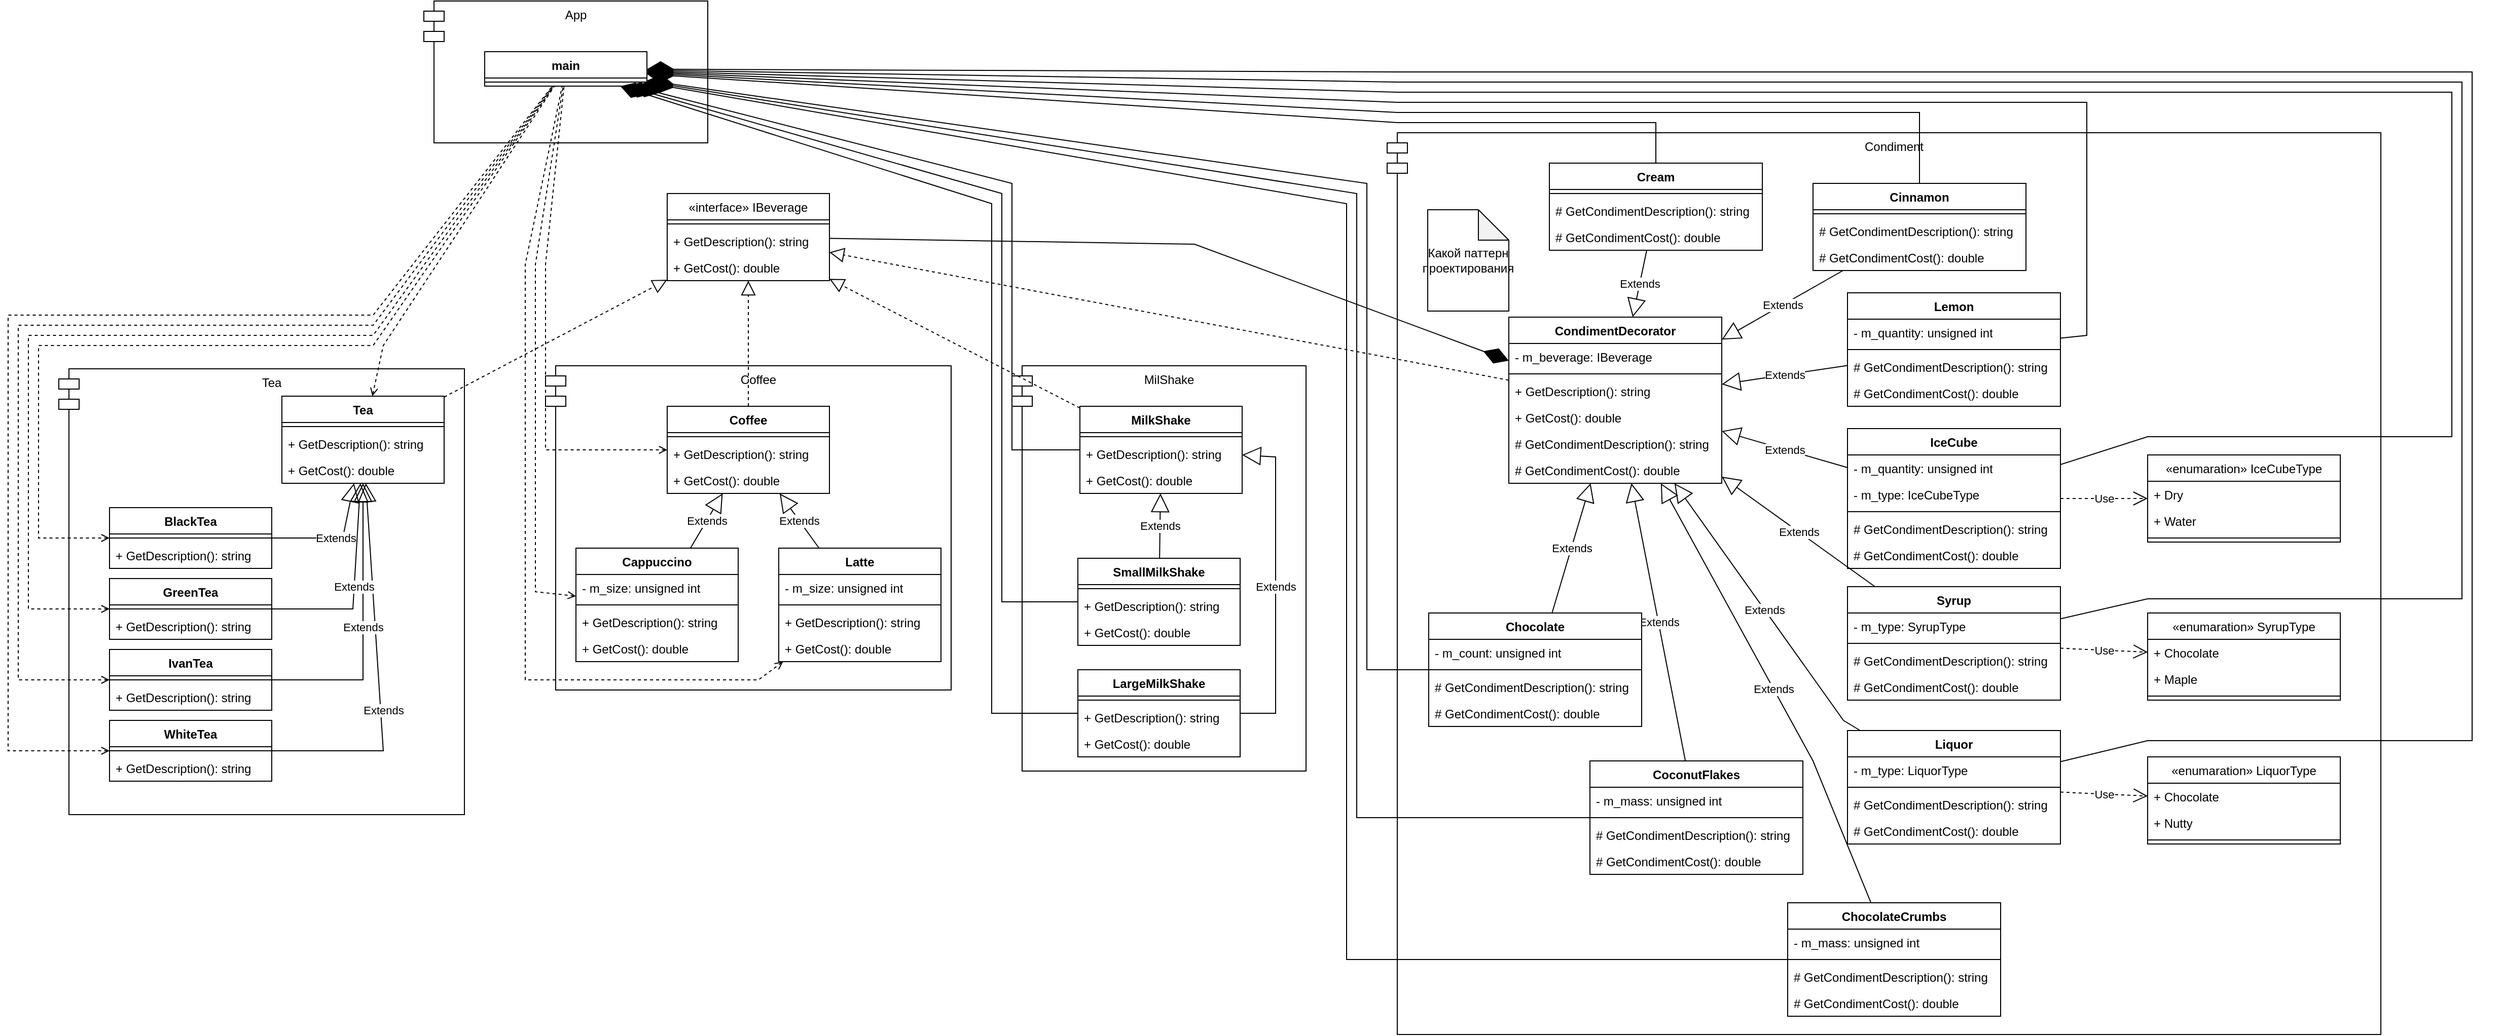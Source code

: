 <mxfile version="24.7.17">
  <diagram id="C5RBs43oDa-KdzZeNtuy" name="Page-1">
    <mxGraphModel dx="2014" dy="634" grid="1" gridSize="10" guides="1" tooltips="1" connect="1" arrows="1" fold="1" page="1" pageScale="1" pageWidth="827" pageHeight="1169" math="0" shadow="0">
      <root>
        <mxCell id="WIyWlLk6GJQsqaUBKTNV-0" />
        <mxCell id="WIyWlLk6GJQsqaUBKTNV-1" parent="WIyWlLk6GJQsqaUBKTNV-0" />
        <mxCell id="mTHOiytMiAY_9Srzv-4_-0" value="App" style="shape=module;align=left;spacingLeft=20;align=center;verticalAlign=top;whiteSpace=wrap;html=1;" parent="WIyWlLk6GJQsqaUBKTNV-1" vertex="1">
          <mxGeometry x="40" y="20" width="280" height="140" as="geometry" />
        </mxCell>
        <mxCell id="mTHOiytMiAY_9Srzv-4_-1" value="main" style="swimlane;fontStyle=1;align=center;verticalAlign=top;childLayout=stackLayout;horizontal=1;startSize=26;horizontalStack=0;resizeParent=1;resizeParentMax=0;resizeLast=0;collapsible=1;marginBottom=0;whiteSpace=wrap;html=1;" parent="WIyWlLk6GJQsqaUBKTNV-1" vertex="1">
          <mxGeometry x="100" y="70" width="160" height="34" as="geometry" />
        </mxCell>
        <mxCell id="mTHOiytMiAY_9Srzv-4_-3" value="" style="line;strokeWidth=1;fillColor=none;align=left;verticalAlign=middle;spacingTop=-1;spacingLeft=3;spacingRight=3;rotatable=0;labelPosition=right;points=[];portConstraint=eastwest;strokeColor=inherit;" parent="mTHOiytMiAY_9Srzv-4_-1" vertex="1">
          <mxGeometry y="26" width="160" height="8" as="geometry" />
        </mxCell>
        <mxCell id="mTHOiytMiAY_9Srzv-4_-5" value="&lt;span style=&quot;font-weight: 400;&quot;&gt;«interface» IBeverage&lt;/span&gt;" style="swimlane;fontStyle=1;align=center;verticalAlign=top;childLayout=stackLayout;horizontal=1;startSize=26;horizontalStack=0;resizeParent=1;resizeParentMax=0;resizeLast=0;collapsible=1;marginBottom=0;whiteSpace=wrap;html=1;" parent="WIyWlLk6GJQsqaUBKTNV-1" vertex="1">
          <mxGeometry x="280" y="210" width="160" height="86" as="geometry" />
        </mxCell>
        <mxCell id="mTHOiytMiAY_9Srzv-4_-7" value="" style="line;strokeWidth=1;fillColor=none;align=left;verticalAlign=middle;spacingTop=-1;spacingLeft=3;spacingRight=3;rotatable=0;labelPosition=right;points=[];portConstraint=eastwest;strokeColor=inherit;" parent="mTHOiytMiAY_9Srzv-4_-5" vertex="1">
          <mxGeometry y="26" width="160" height="8" as="geometry" />
        </mxCell>
        <mxCell id="mTHOiytMiAY_9Srzv-4_-8" value="+ GetDescription(): string" style="text;strokeColor=none;fillColor=none;align=left;verticalAlign=top;spacingLeft=4;spacingRight=4;overflow=hidden;rotatable=0;points=[[0,0.5],[1,0.5]];portConstraint=eastwest;whiteSpace=wrap;html=1;" parent="mTHOiytMiAY_9Srzv-4_-5" vertex="1">
          <mxGeometry y="34" width="160" height="26" as="geometry" />
        </mxCell>
        <mxCell id="mTHOiytMiAY_9Srzv-4_-9" value="+ GetCost(): double" style="text;strokeColor=none;fillColor=none;align=left;verticalAlign=top;spacingLeft=4;spacingRight=4;overflow=hidden;rotatable=0;points=[[0,0.5],[1,0.5]];portConstraint=eastwest;whiteSpace=wrap;html=1;" parent="mTHOiytMiAY_9Srzv-4_-5" vertex="1">
          <mxGeometry y="60" width="160" height="26" as="geometry" />
        </mxCell>
        <mxCell id="mTHOiytMiAY_9Srzv-4_-10" value="Coffee" style="shape=module;align=left;spacingLeft=20;align=center;verticalAlign=top;whiteSpace=wrap;html=1;" parent="WIyWlLk6GJQsqaUBKTNV-1" vertex="1">
          <mxGeometry x="160" y="380" width="400" height="320" as="geometry" />
        </mxCell>
        <mxCell id="mTHOiytMiAY_9Srzv-4_-11" value="Coffee" style="swimlane;fontStyle=1;align=center;verticalAlign=top;childLayout=stackLayout;horizontal=1;startSize=26;horizontalStack=0;resizeParent=1;resizeParentMax=0;resizeLast=0;collapsible=1;marginBottom=0;whiteSpace=wrap;html=1;" parent="WIyWlLk6GJQsqaUBKTNV-1" vertex="1">
          <mxGeometry x="280" y="420" width="160" height="86" as="geometry" />
        </mxCell>
        <mxCell id="mTHOiytMiAY_9Srzv-4_-13" value="" style="line;strokeWidth=1;fillColor=none;align=left;verticalAlign=middle;spacingTop=-1;spacingLeft=3;spacingRight=3;rotatable=0;labelPosition=right;points=[];portConstraint=eastwest;strokeColor=inherit;" parent="mTHOiytMiAY_9Srzv-4_-11" vertex="1">
          <mxGeometry y="26" width="160" height="8" as="geometry" />
        </mxCell>
        <mxCell id="mTHOiytMiAY_9Srzv-4_-15" value="+ GetDescription(): string" style="text;strokeColor=none;fillColor=none;align=left;verticalAlign=top;spacingLeft=4;spacingRight=4;overflow=hidden;rotatable=0;points=[[0,0.5],[1,0.5]];portConstraint=eastwest;whiteSpace=wrap;html=1;" parent="mTHOiytMiAY_9Srzv-4_-11" vertex="1">
          <mxGeometry y="34" width="160" height="26" as="geometry" />
        </mxCell>
        <mxCell id="mTHOiytMiAY_9Srzv-4_-16" value="+ GetCost(): double" style="text;strokeColor=none;fillColor=none;align=left;verticalAlign=top;spacingLeft=4;spacingRight=4;overflow=hidden;rotatable=0;points=[[0,0.5],[1,0.5]];portConstraint=eastwest;whiteSpace=wrap;html=1;" parent="mTHOiytMiAY_9Srzv-4_-11" vertex="1">
          <mxGeometry y="60" width="160" height="26" as="geometry" />
        </mxCell>
        <mxCell id="mTHOiytMiAY_9Srzv-4_-17" value="" style="endArrow=block;dashed=1;endFill=0;endSize=12;html=1;rounded=0;" parent="WIyWlLk6GJQsqaUBKTNV-1" source="mTHOiytMiAY_9Srzv-4_-11" target="mTHOiytMiAY_9Srzv-4_-5" edge="1">
          <mxGeometry width="160" relative="1" as="geometry">
            <mxPoint x="250" y="490" as="sourcePoint" />
            <mxPoint x="410" y="490" as="targetPoint" />
          </mxGeometry>
        </mxCell>
        <mxCell id="mTHOiytMiAY_9Srzv-4_-18" value="Latte" style="swimlane;fontStyle=1;align=center;verticalAlign=top;childLayout=stackLayout;horizontal=1;startSize=26;horizontalStack=0;resizeParent=1;resizeParentMax=0;resizeLast=0;collapsible=1;marginBottom=0;whiteSpace=wrap;html=1;" parent="WIyWlLk6GJQsqaUBKTNV-1" vertex="1">
          <mxGeometry x="390" y="560" width="160" height="112" as="geometry" />
        </mxCell>
        <mxCell id="bPhTvkimOsz3Hw0aRtpX-1" value="- m_size: unsigned int" style="text;strokeColor=none;fillColor=none;align=left;verticalAlign=top;spacingLeft=4;spacingRight=4;overflow=hidden;rotatable=0;points=[[0,0.5],[1,0.5]];portConstraint=eastwest;whiteSpace=wrap;html=1;" parent="mTHOiytMiAY_9Srzv-4_-18" vertex="1">
          <mxGeometry y="26" width="160" height="26" as="geometry" />
        </mxCell>
        <mxCell id="mTHOiytMiAY_9Srzv-4_-19" value="" style="line;strokeWidth=1;fillColor=none;align=left;verticalAlign=middle;spacingTop=-1;spacingLeft=3;spacingRight=3;rotatable=0;labelPosition=right;points=[];portConstraint=eastwest;strokeColor=inherit;" parent="mTHOiytMiAY_9Srzv-4_-18" vertex="1">
          <mxGeometry y="52" width="160" height="8" as="geometry" />
        </mxCell>
        <mxCell id="mTHOiytMiAY_9Srzv-4_-20" value="+ GetDescription(): string" style="text;strokeColor=none;fillColor=none;align=left;verticalAlign=top;spacingLeft=4;spacingRight=4;overflow=hidden;rotatable=0;points=[[0,0.5],[1,0.5]];portConstraint=eastwest;whiteSpace=wrap;html=1;" parent="mTHOiytMiAY_9Srzv-4_-18" vertex="1">
          <mxGeometry y="60" width="160" height="26" as="geometry" />
        </mxCell>
        <mxCell id="mTHOiytMiAY_9Srzv-4_-21" value="+ GetCost(): double" style="text;strokeColor=none;fillColor=none;align=left;verticalAlign=top;spacingLeft=4;spacingRight=4;overflow=hidden;rotatable=0;points=[[0,0.5],[1,0.5]];portConstraint=eastwest;whiteSpace=wrap;html=1;" parent="mTHOiytMiAY_9Srzv-4_-18" vertex="1">
          <mxGeometry y="86" width="160" height="26" as="geometry" />
        </mxCell>
        <mxCell id="mTHOiytMiAY_9Srzv-4_-22" value="Extends" style="endArrow=block;endSize=16;endFill=0;html=1;rounded=0;" parent="WIyWlLk6GJQsqaUBKTNV-1" source="mTHOiytMiAY_9Srzv-4_-18" target="mTHOiytMiAY_9Srzv-4_-11" edge="1">
          <mxGeometry width="160" relative="1" as="geometry">
            <mxPoint x="210" y="530" as="sourcePoint" />
            <mxPoint x="370" y="530" as="targetPoint" />
          </mxGeometry>
        </mxCell>
        <mxCell id="mTHOiytMiAY_9Srzv-4_-28" value="Cappuccino" style="swimlane;fontStyle=1;align=center;verticalAlign=top;childLayout=stackLayout;horizontal=1;startSize=26;horizontalStack=0;resizeParent=1;resizeParentMax=0;resizeLast=0;collapsible=1;marginBottom=0;whiteSpace=wrap;html=1;" parent="WIyWlLk6GJQsqaUBKTNV-1" vertex="1">
          <mxGeometry x="190" y="560" width="160" height="112" as="geometry" />
        </mxCell>
        <mxCell id="bPhTvkimOsz3Hw0aRtpX-0" value="- m_size: unsigned int" style="text;strokeColor=none;fillColor=none;align=left;verticalAlign=top;spacingLeft=4;spacingRight=4;overflow=hidden;rotatable=0;points=[[0,0.5],[1,0.5]];portConstraint=eastwest;whiteSpace=wrap;html=1;" parent="mTHOiytMiAY_9Srzv-4_-28" vertex="1">
          <mxGeometry y="26" width="160" height="26" as="geometry" />
        </mxCell>
        <mxCell id="mTHOiytMiAY_9Srzv-4_-29" value="" style="line;strokeWidth=1;fillColor=none;align=left;verticalAlign=middle;spacingTop=-1;spacingLeft=3;spacingRight=3;rotatable=0;labelPosition=right;points=[];portConstraint=eastwest;strokeColor=inherit;" parent="mTHOiytMiAY_9Srzv-4_-28" vertex="1">
          <mxGeometry y="52" width="160" height="8" as="geometry" />
        </mxCell>
        <mxCell id="mTHOiytMiAY_9Srzv-4_-30" value="+ GetDescription(): string" style="text;strokeColor=none;fillColor=none;align=left;verticalAlign=top;spacingLeft=4;spacingRight=4;overflow=hidden;rotatable=0;points=[[0,0.5],[1,0.5]];portConstraint=eastwest;whiteSpace=wrap;html=1;" parent="mTHOiytMiAY_9Srzv-4_-28" vertex="1">
          <mxGeometry y="60" width="160" height="26" as="geometry" />
        </mxCell>
        <mxCell id="mTHOiytMiAY_9Srzv-4_-31" value="+ GetCost(): double" style="text;strokeColor=none;fillColor=none;align=left;verticalAlign=top;spacingLeft=4;spacingRight=4;overflow=hidden;rotatable=0;points=[[0,0.5],[1,0.5]];portConstraint=eastwest;whiteSpace=wrap;html=1;" parent="mTHOiytMiAY_9Srzv-4_-28" vertex="1">
          <mxGeometry y="86" width="160" height="26" as="geometry" />
        </mxCell>
        <mxCell id="mTHOiytMiAY_9Srzv-4_-36" value="Extends" style="endArrow=block;endSize=16;endFill=0;html=1;rounded=0;" parent="WIyWlLk6GJQsqaUBKTNV-1" source="mTHOiytMiAY_9Srzv-4_-28" target="mTHOiytMiAY_9Srzv-4_-11" edge="1">
          <mxGeometry width="160" relative="1" as="geometry">
            <mxPoint x="446" y="570" as="sourcePoint" />
            <mxPoint x="404" y="516" as="targetPoint" />
          </mxGeometry>
        </mxCell>
        <mxCell id="mTHOiytMiAY_9Srzv-4_-38" value="Tea" style="shape=module;align=left;spacingLeft=20;align=center;verticalAlign=top;whiteSpace=wrap;html=1;" parent="WIyWlLk6GJQsqaUBKTNV-1" vertex="1">
          <mxGeometry x="-320" y="383" width="400" height="440" as="geometry" />
        </mxCell>
        <mxCell id="mTHOiytMiAY_9Srzv-4_-39" value="Tea" style="swimlane;fontStyle=1;align=center;verticalAlign=top;childLayout=stackLayout;horizontal=1;startSize=26;horizontalStack=0;resizeParent=1;resizeParentMax=0;resizeLast=0;collapsible=1;marginBottom=0;whiteSpace=wrap;html=1;" parent="WIyWlLk6GJQsqaUBKTNV-1" vertex="1">
          <mxGeometry x="-100" y="410" width="160" height="86" as="geometry" />
        </mxCell>
        <mxCell id="mTHOiytMiAY_9Srzv-4_-40" value="" style="line;strokeWidth=1;fillColor=none;align=left;verticalAlign=middle;spacingTop=-1;spacingLeft=3;spacingRight=3;rotatable=0;labelPosition=right;points=[];portConstraint=eastwest;strokeColor=inherit;" parent="mTHOiytMiAY_9Srzv-4_-39" vertex="1">
          <mxGeometry y="26" width="160" height="8" as="geometry" />
        </mxCell>
        <mxCell id="mTHOiytMiAY_9Srzv-4_-41" value="+ GetDescription(): string" style="text;strokeColor=none;fillColor=none;align=left;verticalAlign=top;spacingLeft=4;spacingRight=4;overflow=hidden;rotatable=0;points=[[0,0.5],[1,0.5]];portConstraint=eastwest;whiteSpace=wrap;html=1;" parent="mTHOiytMiAY_9Srzv-4_-39" vertex="1">
          <mxGeometry y="34" width="160" height="26" as="geometry" />
        </mxCell>
        <mxCell id="mTHOiytMiAY_9Srzv-4_-42" value="+ GetCost(): double" style="text;strokeColor=none;fillColor=none;align=left;verticalAlign=top;spacingLeft=4;spacingRight=4;overflow=hidden;rotatable=0;points=[[0,0.5],[1,0.5]];portConstraint=eastwest;whiteSpace=wrap;html=1;" parent="mTHOiytMiAY_9Srzv-4_-39" vertex="1">
          <mxGeometry y="60" width="160" height="26" as="geometry" />
        </mxCell>
        <mxCell id="mTHOiytMiAY_9Srzv-4_-43" value="" style="endArrow=block;dashed=1;endFill=0;endSize=12;html=1;rounded=0;" parent="WIyWlLk6GJQsqaUBKTNV-1" source="mTHOiytMiAY_9Srzv-4_-39" target="mTHOiytMiAY_9Srzv-4_-5" edge="1">
          <mxGeometry width="160" relative="1" as="geometry">
            <mxPoint x="337" y="430" as="sourcePoint" />
            <mxPoint x="243" y="306" as="targetPoint" />
          </mxGeometry>
        </mxCell>
        <mxCell id="mTHOiytMiAY_9Srzv-4_-44" value="BlackTea" style="swimlane;fontStyle=1;align=center;verticalAlign=top;childLayout=stackLayout;horizontal=1;startSize=26;horizontalStack=0;resizeParent=1;resizeParentMax=0;resizeLast=0;collapsible=1;marginBottom=0;whiteSpace=wrap;html=1;" parent="WIyWlLk6GJQsqaUBKTNV-1" vertex="1">
          <mxGeometry x="-270" y="520" width="160" height="60" as="geometry" />
        </mxCell>
        <mxCell id="mTHOiytMiAY_9Srzv-4_-45" value="" style="line;strokeWidth=1;fillColor=none;align=left;verticalAlign=middle;spacingTop=-1;spacingLeft=3;spacingRight=3;rotatable=0;labelPosition=right;points=[];portConstraint=eastwest;strokeColor=inherit;" parent="mTHOiytMiAY_9Srzv-4_-44" vertex="1">
          <mxGeometry y="26" width="160" height="8" as="geometry" />
        </mxCell>
        <mxCell id="mTHOiytMiAY_9Srzv-4_-46" value="+ GetDescription(): string" style="text;strokeColor=none;fillColor=none;align=left;verticalAlign=top;spacingLeft=4;spacingRight=4;overflow=hidden;rotatable=0;points=[[0,0.5],[1,0.5]];portConstraint=eastwest;whiteSpace=wrap;html=1;" parent="mTHOiytMiAY_9Srzv-4_-44" vertex="1">
          <mxGeometry y="34" width="160" height="26" as="geometry" />
        </mxCell>
        <mxCell id="mTHOiytMiAY_9Srzv-4_-48" value="GreenTea" style="swimlane;fontStyle=1;align=center;verticalAlign=top;childLayout=stackLayout;horizontal=1;startSize=26;horizontalStack=0;resizeParent=1;resizeParentMax=0;resizeLast=0;collapsible=1;marginBottom=0;whiteSpace=wrap;html=1;" parent="WIyWlLk6GJQsqaUBKTNV-1" vertex="1">
          <mxGeometry x="-270" y="590" width="160" height="60" as="geometry" />
        </mxCell>
        <mxCell id="mTHOiytMiAY_9Srzv-4_-49" value="" style="line;strokeWidth=1;fillColor=none;align=left;verticalAlign=middle;spacingTop=-1;spacingLeft=3;spacingRight=3;rotatable=0;labelPosition=right;points=[];portConstraint=eastwest;strokeColor=inherit;" parent="mTHOiytMiAY_9Srzv-4_-48" vertex="1">
          <mxGeometry y="26" width="160" height="8" as="geometry" />
        </mxCell>
        <mxCell id="mTHOiytMiAY_9Srzv-4_-50" value="+ GetDescription(): string" style="text;strokeColor=none;fillColor=none;align=left;verticalAlign=top;spacingLeft=4;spacingRight=4;overflow=hidden;rotatable=0;points=[[0,0.5],[1,0.5]];portConstraint=eastwest;whiteSpace=wrap;html=1;" parent="mTHOiytMiAY_9Srzv-4_-48" vertex="1">
          <mxGeometry y="34" width="160" height="26" as="geometry" />
        </mxCell>
        <mxCell id="mTHOiytMiAY_9Srzv-4_-51" value="IvanTea" style="swimlane;fontStyle=1;align=center;verticalAlign=top;childLayout=stackLayout;horizontal=1;startSize=26;horizontalStack=0;resizeParent=1;resizeParentMax=0;resizeLast=0;collapsible=1;marginBottom=0;whiteSpace=wrap;html=1;" parent="WIyWlLk6GJQsqaUBKTNV-1" vertex="1">
          <mxGeometry x="-270" y="660" width="160" height="60" as="geometry" />
        </mxCell>
        <mxCell id="mTHOiytMiAY_9Srzv-4_-52" value="" style="line;strokeWidth=1;fillColor=none;align=left;verticalAlign=middle;spacingTop=-1;spacingLeft=3;spacingRight=3;rotatable=0;labelPosition=right;points=[];portConstraint=eastwest;strokeColor=inherit;" parent="mTHOiytMiAY_9Srzv-4_-51" vertex="1">
          <mxGeometry y="26" width="160" height="8" as="geometry" />
        </mxCell>
        <mxCell id="mTHOiytMiAY_9Srzv-4_-53" value="+ GetDescription(): string" style="text;strokeColor=none;fillColor=none;align=left;verticalAlign=top;spacingLeft=4;spacingRight=4;overflow=hidden;rotatable=0;points=[[0,0.5],[1,0.5]];portConstraint=eastwest;whiteSpace=wrap;html=1;" parent="mTHOiytMiAY_9Srzv-4_-51" vertex="1">
          <mxGeometry y="34" width="160" height="26" as="geometry" />
        </mxCell>
        <mxCell id="mTHOiytMiAY_9Srzv-4_-54" value="WhiteTea" style="swimlane;fontStyle=1;align=center;verticalAlign=top;childLayout=stackLayout;horizontal=1;startSize=26;horizontalStack=0;resizeParent=1;resizeParentMax=0;resizeLast=0;collapsible=1;marginBottom=0;whiteSpace=wrap;html=1;" parent="WIyWlLk6GJQsqaUBKTNV-1" vertex="1">
          <mxGeometry x="-270" y="730" width="160" height="60" as="geometry" />
        </mxCell>
        <mxCell id="mTHOiytMiAY_9Srzv-4_-55" value="" style="line;strokeWidth=1;fillColor=none;align=left;verticalAlign=middle;spacingTop=-1;spacingLeft=3;spacingRight=3;rotatable=0;labelPosition=right;points=[];portConstraint=eastwest;strokeColor=inherit;" parent="mTHOiytMiAY_9Srzv-4_-54" vertex="1">
          <mxGeometry y="26" width="160" height="8" as="geometry" />
        </mxCell>
        <mxCell id="mTHOiytMiAY_9Srzv-4_-56" value="+ GetDescription(): string" style="text;strokeColor=none;fillColor=none;align=left;verticalAlign=top;spacingLeft=4;spacingRight=4;overflow=hidden;rotatable=0;points=[[0,0.5],[1,0.5]];portConstraint=eastwest;whiteSpace=wrap;html=1;" parent="mTHOiytMiAY_9Srzv-4_-54" vertex="1">
          <mxGeometry y="34" width="160" height="26" as="geometry" />
        </mxCell>
        <mxCell id="mTHOiytMiAY_9Srzv-4_-57" value="Extends" style="endArrow=block;endSize=16;endFill=0;html=1;rounded=0;" parent="WIyWlLk6GJQsqaUBKTNV-1" source="mTHOiytMiAY_9Srzv-4_-54" target="mTHOiytMiAY_9Srzv-4_-39" edge="1">
          <mxGeometry x="-0.2" y="-3" width="160" relative="1" as="geometry">
            <mxPoint x="-1" y="724" as="sourcePoint" />
            <mxPoint x="-1" y="660" as="targetPoint" />
            <Array as="points">
              <mxPoint y="760" />
            </Array>
            <mxPoint as="offset" />
          </mxGeometry>
        </mxCell>
        <mxCell id="mTHOiytMiAY_9Srzv-4_-58" value="Extends" style="endArrow=block;endSize=16;endFill=0;html=1;rounded=0;" parent="WIyWlLk6GJQsqaUBKTNV-1" source="mTHOiytMiAY_9Srzv-4_-51" target="mTHOiytMiAY_9Srzv-4_-39" edge="1">
          <mxGeometry width="160" relative="1" as="geometry">
            <mxPoint x="-100" y="770" as="sourcePoint" />
            <mxPoint x="-6" y="506" as="targetPoint" />
            <Array as="points">
              <mxPoint x="-20" y="690" />
            </Array>
          </mxGeometry>
        </mxCell>
        <mxCell id="mTHOiytMiAY_9Srzv-4_-59" value="Extends" style="endArrow=block;endSize=16;endFill=0;html=1;rounded=0;" parent="WIyWlLk6GJQsqaUBKTNV-1" source="mTHOiytMiAY_9Srzv-4_-48" target="mTHOiytMiAY_9Srzv-4_-39" edge="1">
          <mxGeometry width="160" relative="1" as="geometry">
            <mxPoint x="-90" y="780" as="sourcePoint" />
            <mxPoint x="4" y="516" as="targetPoint" />
            <Array as="points">
              <mxPoint x="-30" y="620" />
            </Array>
          </mxGeometry>
        </mxCell>
        <mxCell id="mTHOiytMiAY_9Srzv-4_-60" value="Extends" style="endArrow=block;endSize=16;endFill=0;html=1;rounded=0;" parent="WIyWlLk6GJQsqaUBKTNV-1" source="mTHOiytMiAY_9Srzv-4_-44" target="mTHOiytMiAY_9Srzv-4_-39" edge="1">
          <mxGeometry width="160" relative="1" as="geometry">
            <mxPoint x="-80" y="790" as="sourcePoint" />
            <mxPoint x="14" y="526" as="targetPoint" />
            <Array as="points">
              <mxPoint x="-40" y="550" />
            </Array>
          </mxGeometry>
        </mxCell>
        <mxCell id="mTHOiytMiAY_9Srzv-4_-61" value="MilShake" style="shape=module;align=left;spacingLeft=20;align=center;verticalAlign=top;whiteSpace=wrap;html=1;" parent="WIyWlLk6GJQsqaUBKTNV-1" vertex="1">
          <mxGeometry x="620" y="380" width="290" height="400" as="geometry" />
        </mxCell>
        <mxCell id="mTHOiytMiAY_9Srzv-4_-62" value="MilkShake" style="swimlane;fontStyle=1;align=center;verticalAlign=top;childLayout=stackLayout;horizontal=1;startSize=26;horizontalStack=0;resizeParent=1;resizeParentMax=0;resizeLast=0;collapsible=1;marginBottom=0;whiteSpace=wrap;html=1;" parent="WIyWlLk6GJQsqaUBKTNV-1" vertex="1">
          <mxGeometry x="687" y="420" width="160" height="86" as="geometry" />
        </mxCell>
        <mxCell id="mTHOiytMiAY_9Srzv-4_-63" value="" style="line;strokeWidth=1;fillColor=none;align=left;verticalAlign=middle;spacingTop=-1;spacingLeft=3;spacingRight=3;rotatable=0;labelPosition=right;points=[];portConstraint=eastwest;strokeColor=inherit;" parent="mTHOiytMiAY_9Srzv-4_-62" vertex="1">
          <mxGeometry y="26" width="160" height="8" as="geometry" />
        </mxCell>
        <mxCell id="mTHOiytMiAY_9Srzv-4_-64" value="+ GetDescription(): string" style="text;strokeColor=none;fillColor=none;align=left;verticalAlign=top;spacingLeft=4;spacingRight=4;overflow=hidden;rotatable=0;points=[[0,0.5],[1,0.5]];portConstraint=eastwest;whiteSpace=wrap;html=1;" parent="mTHOiytMiAY_9Srzv-4_-62" vertex="1">
          <mxGeometry y="34" width="160" height="26" as="geometry" />
        </mxCell>
        <mxCell id="mTHOiytMiAY_9Srzv-4_-65" value="+ GetCost(): double" style="text;strokeColor=none;fillColor=none;align=left;verticalAlign=top;spacingLeft=4;spacingRight=4;overflow=hidden;rotatable=0;points=[[0,0.5],[1,0.5]];portConstraint=eastwest;whiteSpace=wrap;html=1;" parent="mTHOiytMiAY_9Srzv-4_-62" vertex="1">
          <mxGeometry y="60" width="160" height="26" as="geometry" />
        </mxCell>
        <mxCell id="mTHOiytMiAY_9Srzv-4_-66" value="SmallMilkShake" style="swimlane;fontStyle=1;align=center;verticalAlign=top;childLayout=stackLayout;horizontal=1;startSize=26;horizontalStack=0;resizeParent=1;resizeParentMax=0;resizeLast=0;collapsible=1;marginBottom=0;whiteSpace=wrap;html=1;" parent="WIyWlLk6GJQsqaUBKTNV-1" vertex="1">
          <mxGeometry x="685" y="570" width="160" height="86" as="geometry" />
        </mxCell>
        <mxCell id="mTHOiytMiAY_9Srzv-4_-67" value="" style="line;strokeWidth=1;fillColor=none;align=left;verticalAlign=middle;spacingTop=-1;spacingLeft=3;spacingRight=3;rotatable=0;labelPosition=right;points=[];portConstraint=eastwest;strokeColor=inherit;" parent="mTHOiytMiAY_9Srzv-4_-66" vertex="1">
          <mxGeometry y="26" width="160" height="8" as="geometry" />
        </mxCell>
        <mxCell id="mTHOiytMiAY_9Srzv-4_-68" value="+ GetDescription(): string" style="text;strokeColor=none;fillColor=none;align=left;verticalAlign=top;spacingLeft=4;spacingRight=4;overflow=hidden;rotatable=0;points=[[0,0.5],[1,0.5]];portConstraint=eastwest;whiteSpace=wrap;html=1;" parent="mTHOiytMiAY_9Srzv-4_-66" vertex="1">
          <mxGeometry y="34" width="160" height="26" as="geometry" />
        </mxCell>
        <mxCell id="mTHOiytMiAY_9Srzv-4_-69" value="+ GetCost(): double" style="text;strokeColor=none;fillColor=none;align=left;verticalAlign=top;spacingLeft=4;spacingRight=4;overflow=hidden;rotatable=0;points=[[0,0.5],[1,0.5]];portConstraint=eastwest;whiteSpace=wrap;html=1;" parent="mTHOiytMiAY_9Srzv-4_-66" vertex="1">
          <mxGeometry y="60" width="160" height="26" as="geometry" />
        </mxCell>
        <mxCell id="mTHOiytMiAY_9Srzv-4_-70" value="LargeMilkShake" style="swimlane;fontStyle=1;align=center;verticalAlign=top;childLayout=stackLayout;horizontal=1;startSize=26;horizontalStack=0;resizeParent=1;resizeParentMax=0;resizeLast=0;collapsible=1;marginBottom=0;whiteSpace=wrap;html=1;" parent="WIyWlLk6GJQsqaUBKTNV-1" vertex="1">
          <mxGeometry x="685" y="680" width="160" height="86" as="geometry" />
        </mxCell>
        <mxCell id="mTHOiytMiAY_9Srzv-4_-71" value="" style="line;strokeWidth=1;fillColor=none;align=left;verticalAlign=middle;spacingTop=-1;spacingLeft=3;spacingRight=3;rotatable=0;labelPosition=right;points=[];portConstraint=eastwest;strokeColor=inherit;" parent="mTHOiytMiAY_9Srzv-4_-70" vertex="1">
          <mxGeometry y="26" width="160" height="8" as="geometry" />
        </mxCell>
        <mxCell id="mTHOiytMiAY_9Srzv-4_-72" value="+ GetDescription(): string" style="text;strokeColor=none;fillColor=none;align=left;verticalAlign=top;spacingLeft=4;spacingRight=4;overflow=hidden;rotatable=0;points=[[0,0.5],[1,0.5]];portConstraint=eastwest;whiteSpace=wrap;html=1;" parent="mTHOiytMiAY_9Srzv-4_-70" vertex="1">
          <mxGeometry y="34" width="160" height="26" as="geometry" />
        </mxCell>
        <mxCell id="mTHOiytMiAY_9Srzv-4_-73" value="+ GetCost(): double" style="text;strokeColor=none;fillColor=none;align=left;verticalAlign=top;spacingLeft=4;spacingRight=4;overflow=hidden;rotatable=0;points=[[0,0.5],[1,0.5]];portConstraint=eastwest;whiteSpace=wrap;html=1;" parent="mTHOiytMiAY_9Srzv-4_-70" vertex="1">
          <mxGeometry y="60" width="160" height="26" as="geometry" />
        </mxCell>
        <mxCell id="mTHOiytMiAY_9Srzv-4_-74" value="" style="endArrow=block;dashed=1;endFill=0;endSize=12;html=1;rounded=0;" parent="WIyWlLk6GJQsqaUBKTNV-1" source="mTHOiytMiAY_9Srzv-4_-62" target="mTHOiytMiAY_9Srzv-4_-5" edge="1">
          <mxGeometry width="160" relative="1" as="geometry">
            <mxPoint x="370" y="430" as="sourcePoint" />
            <mxPoint x="370" y="306" as="targetPoint" />
          </mxGeometry>
        </mxCell>
        <mxCell id="mTHOiytMiAY_9Srzv-4_-75" value="Extends" style="endArrow=block;endSize=16;endFill=0;html=1;rounded=0;" parent="WIyWlLk6GJQsqaUBKTNV-1" source="mTHOiytMiAY_9Srzv-4_-66" target="mTHOiytMiAY_9Srzv-4_-62" edge="1">
          <mxGeometry width="160" relative="1" as="geometry">
            <mxPoint x="446" y="570" as="sourcePoint" />
            <mxPoint x="404" y="516" as="targetPoint" />
          </mxGeometry>
        </mxCell>
        <mxCell id="mTHOiytMiAY_9Srzv-4_-76" value="Extends" style="endArrow=block;endSize=16;endFill=0;html=1;rounded=0;" parent="WIyWlLk6GJQsqaUBKTNV-1" source="mTHOiytMiAY_9Srzv-4_-70" target="mTHOiytMiAY_9Srzv-4_-62" edge="1">
          <mxGeometry width="160" relative="1" as="geometry">
            <mxPoint x="776" y="580" as="sourcePoint" />
            <mxPoint x="776" y="516" as="targetPoint" />
            <Array as="points">
              <mxPoint x="880" y="723" />
              <mxPoint x="880" y="470" />
            </Array>
          </mxGeometry>
        </mxCell>
        <mxCell id="mTHOiytMiAY_9Srzv-4_-77" value="Condiment" style="shape=module;align=left;spacingLeft=20;align=center;verticalAlign=top;whiteSpace=wrap;html=1;" parent="WIyWlLk6GJQsqaUBKTNV-1" vertex="1">
          <mxGeometry x="990" y="150" width="980" height="890" as="geometry" />
        </mxCell>
        <mxCell id="mTHOiytMiAY_9Srzv-4_-78" value="CondimentDecorator" style="swimlane;fontStyle=1;align=center;verticalAlign=top;childLayout=stackLayout;horizontal=1;startSize=26;horizontalStack=0;resizeParent=1;resizeParentMax=0;resizeLast=0;collapsible=1;marginBottom=0;whiteSpace=wrap;html=1;" parent="WIyWlLk6GJQsqaUBKTNV-1" vertex="1">
          <mxGeometry x="1110" y="332" width="210" height="164" as="geometry" />
        </mxCell>
        <mxCell id="mTHOiytMiAY_9Srzv-4_-84" value="- m_beverage: IBeverage" style="text;strokeColor=none;fillColor=none;align=left;verticalAlign=top;spacingLeft=4;spacingRight=4;overflow=hidden;rotatable=0;points=[[0,0.5],[1,0.5]];portConstraint=eastwest;whiteSpace=wrap;html=1;" parent="mTHOiytMiAY_9Srzv-4_-78" vertex="1">
          <mxGeometry y="26" width="210" height="26" as="geometry" />
        </mxCell>
        <mxCell id="mTHOiytMiAY_9Srzv-4_-79" value="" style="line;strokeWidth=1;fillColor=none;align=left;verticalAlign=middle;spacingTop=-1;spacingLeft=3;spacingRight=3;rotatable=0;labelPosition=right;points=[];portConstraint=eastwest;strokeColor=inherit;" parent="mTHOiytMiAY_9Srzv-4_-78" vertex="1">
          <mxGeometry y="52" width="210" height="8" as="geometry" />
        </mxCell>
        <mxCell id="mTHOiytMiAY_9Srzv-4_-80" value="+ GetDescription(): string" style="text;strokeColor=none;fillColor=none;align=left;verticalAlign=top;spacingLeft=4;spacingRight=4;overflow=hidden;rotatable=0;points=[[0,0.5],[1,0.5]];portConstraint=eastwest;whiteSpace=wrap;html=1;" parent="mTHOiytMiAY_9Srzv-4_-78" vertex="1">
          <mxGeometry y="60" width="210" height="26" as="geometry" />
        </mxCell>
        <mxCell id="mTHOiytMiAY_9Srzv-4_-81" value="+ GetCost(): double" style="text;strokeColor=none;fillColor=none;align=left;verticalAlign=top;spacingLeft=4;spacingRight=4;overflow=hidden;rotatable=0;points=[[0,0.5],[1,0.5]];portConstraint=eastwest;whiteSpace=wrap;html=1;" parent="mTHOiytMiAY_9Srzv-4_-78" vertex="1">
          <mxGeometry y="86" width="210" height="26" as="geometry" />
        </mxCell>
        <mxCell id="mTHOiytMiAY_9Srzv-4_-82" value="# GetCondimentDescription(): string" style="text;strokeColor=none;fillColor=none;align=left;verticalAlign=top;spacingLeft=4;spacingRight=4;overflow=hidden;rotatable=0;points=[[0,0.5],[1,0.5]];portConstraint=eastwest;whiteSpace=wrap;html=1;" parent="mTHOiytMiAY_9Srzv-4_-78" vertex="1">
          <mxGeometry y="112" width="210" height="26" as="geometry" />
        </mxCell>
        <mxCell id="mTHOiytMiAY_9Srzv-4_-83" value="# GetCondimentCost(): double" style="text;strokeColor=none;fillColor=none;align=left;verticalAlign=top;spacingLeft=4;spacingRight=4;overflow=hidden;rotatable=0;points=[[0,0.5],[1,0.5]];portConstraint=eastwest;whiteSpace=wrap;html=1;" parent="mTHOiytMiAY_9Srzv-4_-78" vertex="1">
          <mxGeometry y="138" width="210" height="26" as="geometry" />
        </mxCell>
        <mxCell id="mTHOiytMiAY_9Srzv-4_-85" value="" style="endArrow=block;dashed=1;endFill=0;endSize=12;html=1;rounded=0;" parent="WIyWlLk6GJQsqaUBKTNV-1" source="mTHOiytMiAY_9Srzv-4_-78" target="mTHOiytMiAY_9Srzv-4_-5" edge="1">
          <mxGeometry width="160" relative="1" as="geometry">
            <mxPoint x="800" y="380" as="sourcePoint" />
            <mxPoint x="960" y="380" as="targetPoint" />
          </mxGeometry>
        </mxCell>
        <mxCell id="mTHOiytMiAY_9Srzv-4_-86" value="" style="endArrow=diamondThin;endFill=1;endSize=24;html=1;rounded=0;" parent="WIyWlLk6GJQsqaUBKTNV-1" source="mTHOiytMiAY_9Srzv-4_-5" target="mTHOiytMiAY_9Srzv-4_-78" edge="1">
          <mxGeometry width="160" relative="1" as="geometry">
            <mxPoint x="790" y="380" as="sourcePoint" />
            <mxPoint x="950" y="380" as="targetPoint" />
            <Array as="points">
              <mxPoint x="800" y="260" />
            </Array>
          </mxGeometry>
        </mxCell>
        <mxCell id="mTHOiytMiAY_9Srzv-4_-87" value="Cinnamon" style="swimlane;fontStyle=1;align=center;verticalAlign=top;childLayout=stackLayout;horizontal=1;startSize=26;horizontalStack=0;resizeParent=1;resizeParentMax=0;resizeLast=0;collapsible=1;marginBottom=0;whiteSpace=wrap;html=1;" parent="WIyWlLk6GJQsqaUBKTNV-1" vertex="1">
          <mxGeometry x="1410" y="200" width="210" height="86" as="geometry" />
        </mxCell>
        <mxCell id="mTHOiytMiAY_9Srzv-4_-89" value="" style="line;strokeWidth=1;fillColor=none;align=left;verticalAlign=middle;spacingTop=-1;spacingLeft=3;spacingRight=3;rotatable=0;labelPosition=right;points=[];portConstraint=eastwest;strokeColor=inherit;" parent="mTHOiytMiAY_9Srzv-4_-87" vertex="1">
          <mxGeometry y="26" width="210" height="8" as="geometry" />
        </mxCell>
        <mxCell id="mTHOiytMiAY_9Srzv-4_-92" value="# GetCondimentDescription(): string" style="text;strokeColor=none;fillColor=none;align=left;verticalAlign=top;spacingLeft=4;spacingRight=4;overflow=hidden;rotatable=0;points=[[0,0.5],[1,0.5]];portConstraint=eastwest;whiteSpace=wrap;html=1;" parent="mTHOiytMiAY_9Srzv-4_-87" vertex="1">
          <mxGeometry y="34" width="210" height="26" as="geometry" />
        </mxCell>
        <mxCell id="mTHOiytMiAY_9Srzv-4_-93" value="# GetCondimentCost(): double" style="text;strokeColor=none;fillColor=none;align=left;verticalAlign=top;spacingLeft=4;spacingRight=4;overflow=hidden;rotatable=0;points=[[0,0.5],[1,0.5]];portConstraint=eastwest;whiteSpace=wrap;html=1;" parent="mTHOiytMiAY_9Srzv-4_-87" vertex="1">
          <mxGeometry y="60" width="210" height="26" as="geometry" />
        </mxCell>
        <mxCell id="mTHOiytMiAY_9Srzv-4_-94" value="Extends" style="endArrow=block;endSize=16;endFill=0;html=1;rounded=0;" parent="WIyWlLk6GJQsqaUBKTNV-1" source="mTHOiytMiAY_9Srzv-4_-87" target="mTHOiytMiAY_9Srzv-4_-78" edge="1">
          <mxGeometry width="160" relative="1" as="geometry">
            <mxPoint x="1130" y="400" as="sourcePoint" />
            <mxPoint x="1290" y="400" as="targetPoint" />
          </mxGeometry>
        </mxCell>
        <mxCell id="mTHOiytMiAY_9Srzv-4_-95" value="Lemon" style="swimlane;fontStyle=1;align=center;verticalAlign=top;childLayout=stackLayout;horizontal=1;startSize=26;horizontalStack=0;resizeParent=1;resizeParentMax=0;resizeLast=0;collapsible=1;marginBottom=0;whiteSpace=wrap;html=1;" parent="WIyWlLk6GJQsqaUBKTNV-1" vertex="1">
          <mxGeometry x="1444" y="308" width="210" height="112" as="geometry" />
        </mxCell>
        <mxCell id="mTHOiytMiAY_9Srzv-4_-99" value="-&amp;nbsp;m_quantity&lt;span style=&quot;color: rgba(0, 0, 0, 0); font-family: monospace; font-size: 0px; text-wrap: nowrap;&quot;&gt;%3CmxGraphModel%3E%3Croot%3E%3CmxCell%20id%3D%220%22%2F%3E%3CmxCell%20id%3D%221%22%20parent%3D%220%22%2F%3E%3CmxCell%20id%3D%222%22%20value%3D%22%23%20GetCondimentDescription()%3A%20string%22%20style%3D%22text%3BstrokeColor%3Dnone%3BfillColor%3Dnone%3Balign%3Dleft%3BverticalAlign%3Dtop%3BspacingLeft%3D4%3BspacingRight%3D4%3Boverflow%3Dhidden%3Brotatable%3D0%3Bpoints%3D%5B%5B0%2C0.5%5D%2C%5B1%2C0.5%5D%5D%3BportConstraint%3Deastwest%3BwhiteSpace%3Dwrap%3Bhtml%3D1%3B%22%20vertex%3D%221%22%20parent%3D%221%22%3E%3CmxGeometry%20x%3D%221460%22%20y%3D%22384%22%20width%3D%22210%22%20height%3D%2226%22%20as%3D%22geometry%22%2F%3E%3C%2FmxCell%3E%3C%2Froot%3E%3C%2FmxGraphModel%3E&lt;/span&gt;&lt;font face=&quot;monospace&quot;&gt;&lt;font color=&quot;rgba(0, 0, 0, 0)&quot;&gt;&lt;span style=&quot;font-size: 0px; text-wrap: nowrap;&quot;&gt;m_quantit&lt;/span&gt;&lt;/font&gt;&lt;font color=&quot;#ba0000&quot;&gt;&lt;span style=&quot;font-size: 0px; text-wrap: nowrap;&quot;&gt;m_quantity&lt;/span&gt;&lt;/font&gt;&lt;font color=&quot;rgba(0, 0, 0, 0)&quot;&gt;&lt;span style=&quot;font-size: 0px; text-wrap: nowrap;&quot;&gt;y&lt;/span&gt;&lt;/font&gt;&lt;/font&gt;: unsigned int" style="text;strokeColor=none;fillColor=none;align=left;verticalAlign=top;spacingLeft=4;spacingRight=4;overflow=hidden;rotatable=0;points=[[0,0.5],[1,0.5]];portConstraint=eastwest;whiteSpace=wrap;html=1;" parent="mTHOiytMiAY_9Srzv-4_-95" vertex="1">
          <mxGeometry y="26" width="210" height="26" as="geometry" />
        </mxCell>
        <mxCell id="mTHOiytMiAY_9Srzv-4_-96" value="" style="line;strokeWidth=1;fillColor=none;align=left;verticalAlign=middle;spacingTop=-1;spacingLeft=3;spacingRight=3;rotatable=0;labelPosition=right;points=[];portConstraint=eastwest;strokeColor=inherit;" parent="mTHOiytMiAY_9Srzv-4_-95" vertex="1">
          <mxGeometry y="52" width="210" height="8" as="geometry" />
        </mxCell>
        <mxCell id="mTHOiytMiAY_9Srzv-4_-97" value="# GetCondimentDescription(): string" style="text;strokeColor=none;fillColor=none;align=left;verticalAlign=top;spacingLeft=4;spacingRight=4;overflow=hidden;rotatable=0;points=[[0,0.5],[1,0.5]];portConstraint=eastwest;whiteSpace=wrap;html=1;" parent="mTHOiytMiAY_9Srzv-4_-95" vertex="1">
          <mxGeometry y="60" width="210" height="26" as="geometry" />
        </mxCell>
        <mxCell id="mTHOiytMiAY_9Srzv-4_-98" value="# GetCondimentCost(): double" style="text;strokeColor=none;fillColor=none;align=left;verticalAlign=top;spacingLeft=4;spacingRight=4;overflow=hidden;rotatable=0;points=[[0,0.5],[1,0.5]];portConstraint=eastwest;whiteSpace=wrap;html=1;" parent="mTHOiytMiAY_9Srzv-4_-95" vertex="1">
          <mxGeometry y="86" width="210" height="26" as="geometry" />
        </mxCell>
        <mxCell id="mTHOiytMiAY_9Srzv-4_-100" value="&lt;span style=&quot;font-weight: 400;&quot;&gt;«enumaration»&amp;nbsp;IceCubeType&lt;/span&gt;" style="swimlane;fontStyle=1;align=center;verticalAlign=top;childLayout=stackLayout;horizontal=1;startSize=26;horizontalStack=0;resizeParent=1;resizeParentMax=0;resizeLast=0;collapsible=1;marginBottom=0;whiteSpace=wrap;html=1;" parent="WIyWlLk6GJQsqaUBKTNV-1" vertex="1">
          <mxGeometry x="1740" y="468" width="190" height="86" as="geometry" />
        </mxCell>
        <mxCell id="mTHOiytMiAY_9Srzv-4_-103" value="+ Dry" style="text;strokeColor=none;fillColor=none;align=left;verticalAlign=top;spacingLeft=4;spacingRight=4;overflow=hidden;rotatable=0;points=[[0,0.5],[1,0.5]];portConstraint=eastwest;whiteSpace=wrap;html=1;" parent="mTHOiytMiAY_9Srzv-4_-100" vertex="1">
          <mxGeometry y="26" width="190" height="26" as="geometry" />
        </mxCell>
        <mxCell id="mTHOiytMiAY_9Srzv-4_-104" value="+ Water" style="text;strokeColor=none;fillColor=none;align=left;verticalAlign=top;spacingLeft=4;spacingRight=4;overflow=hidden;rotatable=0;points=[[0,0.5],[1,0.5]];portConstraint=eastwest;whiteSpace=wrap;html=1;" parent="mTHOiytMiAY_9Srzv-4_-100" vertex="1">
          <mxGeometry y="52" width="190" height="26" as="geometry" />
        </mxCell>
        <mxCell id="mTHOiytMiAY_9Srzv-4_-101" value="" style="line;strokeWidth=1;fillColor=none;align=left;verticalAlign=middle;spacingTop=-1;spacingLeft=3;spacingRight=3;rotatable=0;labelPosition=right;points=[];portConstraint=eastwest;strokeColor=inherit;" parent="mTHOiytMiAY_9Srzv-4_-100" vertex="1">
          <mxGeometry y="78" width="190" height="8" as="geometry" />
        </mxCell>
        <mxCell id="mTHOiytMiAY_9Srzv-4_-105" value="Extends" style="endArrow=block;endSize=16;endFill=0;html=1;rounded=0;" parent="WIyWlLk6GJQsqaUBKTNV-1" source="mTHOiytMiAY_9Srzv-4_-95" target="mTHOiytMiAY_9Srzv-4_-78" edge="1">
          <mxGeometry width="160" relative="1" as="geometry">
            <mxPoint x="1450" y="296" as="sourcePoint" />
            <mxPoint x="1330" y="364" as="targetPoint" />
          </mxGeometry>
        </mxCell>
        <mxCell id="mTHOiytMiAY_9Srzv-4_-106" value="IceCube" style="swimlane;fontStyle=1;align=center;verticalAlign=top;childLayout=stackLayout;horizontal=1;startSize=26;horizontalStack=0;resizeParent=1;resizeParentMax=0;resizeLast=0;collapsible=1;marginBottom=0;whiteSpace=wrap;html=1;" parent="WIyWlLk6GJQsqaUBKTNV-1" vertex="1">
          <mxGeometry x="1444" y="442" width="210" height="138" as="geometry" />
        </mxCell>
        <mxCell id="mTHOiytMiAY_9Srzv-4_-107" value="-&amp;nbsp;m_quantity&lt;span style=&quot;color: rgba(0, 0, 0, 0); font-family: monospace; font-size: 0px; text-wrap: nowrap;&quot;&gt;%3CmxGraphModel%3E%3Croot%3E%3CmxCell%20id%3D%220%22%2F%3E%3CmxCell%20id%3D%221%22%20parent%3D%220%22%2F%3E%3CmxCell%20id%3D%222%22%20value%3D%22%23%20GetCondimentDescription()%3A%20string%22%20style%3D%22text%3BstrokeColor%3Dnone%3BfillColor%3Dnone%3Balign%3Dleft%3BverticalAlign%3Dtop%3BspacingLeft%3D4%3BspacingRight%3D4%3Boverflow%3Dhidden%3Brotatable%3D0%3Bpoints%3D%5B%5B0%2C0.5%5D%2C%5B1%2C0.5%5D%5D%3BportConstraint%3Deastwest%3BwhiteSpace%3Dwrap%3Bhtml%3D1%3B%22%20vertex%3D%221%22%20parent%3D%221%22%3E%3CmxGeometry%20x%3D%221460%22%20y%3D%22384%22%20width%3D%22210%22%20height%3D%2226%22%20as%3D%22geometry%22%2F%3E%3C%2FmxCell%3E%3C%2Froot%3E%3C%2FmxGraphModel%3E&lt;/span&gt;&lt;font face=&quot;monospace&quot;&gt;&lt;font color=&quot;rgba(0, 0, 0, 0)&quot;&gt;&lt;span style=&quot;font-size: 0px; text-wrap: nowrap;&quot;&gt;m_quantit&lt;/span&gt;&lt;/font&gt;&lt;font color=&quot;#ba0000&quot;&gt;&lt;span style=&quot;font-size: 0px; text-wrap: nowrap;&quot;&gt;m_quantity&lt;/span&gt;&lt;/font&gt;&lt;font color=&quot;rgba(0, 0, 0, 0)&quot;&gt;&lt;span style=&quot;font-size: 0px; text-wrap: nowrap;&quot;&gt;y&lt;/span&gt;&lt;/font&gt;&lt;/font&gt;: unsigned int" style="text;strokeColor=none;fillColor=none;align=left;verticalAlign=top;spacingLeft=4;spacingRight=4;overflow=hidden;rotatable=0;points=[[0,0.5],[1,0.5]];portConstraint=eastwest;whiteSpace=wrap;html=1;" parent="mTHOiytMiAY_9Srzv-4_-106" vertex="1">
          <mxGeometry y="26" width="210" height="26" as="geometry" />
        </mxCell>
        <mxCell id="mTHOiytMiAY_9Srzv-4_-112" value="-&amp;nbsp;m_type&lt;span style=&quot;color: rgba(0, 0, 0, 0); font-family: monospace; font-size: 0px; text-wrap: nowrap;&quot;&gt;%3CmxGraphModel%3E%3Croot%3E%3CmxCell%20id%3D%220%22%2F%3E%3CmxCell%20id%3D%221%22%20parent%3D%220%22%2F%3E%3CmxCell%20id%3D%222%22%20value%3D%22%23%20GetCondimentDescription()%3A%20string%22%20style%3D%22text%3BstrokeColor%3Dnone%3BfillColor%3Dnone%3Balign%3Dleft%3BverticalAlign%3Dtop%3BspacingLeft%3D4%3BspacingRight%3D4%3Boverflow%3Dhidden%3Brotatable%3D0%3Bpoints%3D%5B%5B0%2C0.5%5D%2C%5B1%2C0.5%5D%5D%3BportConstraint%3Deastwest%3BwhiteSpace%3Dwrap%3Bhtml%3D1%3B%22%20vertex%3D%221%22%20parent%3D%221%22%3E%3CmxGeometry%20x%3D%221460%22%20y%3D%22384%22%20width%3D%22210%22%20height%3D%2226%22%20as%3D%22geometry%22%2F%3E%3C%2FmxCell%3E%3C%2Froot%3E%3C%2FmxGraphModel%3E&lt;/span&gt;&lt;font face=&quot;monospace&quot;&gt;&lt;font color=&quot;rgba(0, 0, 0, 0)&quot;&gt;&lt;span style=&quot;font-size: 0px; text-wrap: nowrap;&quot;&gt;m_quantit&lt;/span&gt;&lt;/font&gt;&lt;font color=&quot;#ba0000&quot;&gt;&lt;span style=&quot;font-size: 0px; text-wrap: nowrap;&quot;&gt;m_quantity&lt;/span&gt;&lt;/font&gt;&lt;font color=&quot;rgba(0, 0, 0, 0)&quot;&gt;&lt;span style=&quot;font-size: 0px; text-wrap: nowrap;&quot;&gt;y&lt;/span&gt;&lt;/font&gt;&lt;/font&gt;:&amp;nbsp;&lt;span style=&quot;text-align: center;&quot;&gt;IceCubeType&lt;/span&gt;" style="text;strokeColor=none;fillColor=none;align=left;verticalAlign=top;spacingLeft=4;spacingRight=4;overflow=hidden;rotatable=0;points=[[0,0.5],[1,0.5]];portConstraint=eastwest;whiteSpace=wrap;html=1;" parent="mTHOiytMiAY_9Srzv-4_-106" vertex="1">
          <mxGeometry y="52" width="210" height="26" as="geometry" />
        </mxCell>
        <mxCell id="mTHOiytMiAY_9Srzv-4_-108" value="" style="line;strokeWidth=1;fillColor=none;align=left;verticalAlign=middle;spacingTop=-1;spacingLeft=3;spacingRight=3;rotatable=0;labelPosition=right;points=[];portConstraint=eastwest;strokeColor=inherit;" parent="mTHOiytMiAY_9Srzv-4_-106" vertex="1">
          <mxGeometry y="78" width="210" height="8" as="geometry" />
        </mxCell>
        <mxCell id="mTHOiytMiAY_9Srzv-4_-109" value="# GetCondimentDescription(): string" style="text;strokeColor=none;fillColor=none;align=left;verticalAlign=top;spacingLeft=4;spacingRight=4;overflow=hidden;rotatable=0;points=[[0,0.5],[1,0.5]];portConstraint=eastwest;whiteSpace=wrap;html=1;" parent="mTHOiytMiAY_9Srzv-4_-106" vertex="1">
          <mxGeometry y="86" width="210" height="26" as="geometry" />
        </mxCell>
        <mxCell id="mTHOiytMiAY_9Srzv-4_-110" value="# GetCondimentCost(): double" style="text;strokeColor=none;fillColor=none;align=left;verticalAlign=top;spacingLeft=4;spacingRight=4;overflow=hidden;rotatable=0;points=[[0,0.5],[1,0.5]];portConstraint=eastwest;whiteSpace=wrap;html=1;" parent="mTHOiytMiAY_9Srzv-4_-106" vertex="1">
          <mxGeometry y="112" width="210" height="26" as="geometry" />
        </mxCell>
        <mxCell id="mTHOiytMiAY_9Srzv-4_-111" value="Extends" style="endArrow=block;endSize=16;endFill=0;html=1;rounded=0;" parent="WIyWlLk6GJQsqaUBKTNV-1" source="mTHOiytMiAY_9Srzv-4_-106" target="mTHOiytMiAY_9Srzv-4_-78" edge="1">
          <mxGeometry width="160" relative="1" as="geometry">
            <mxPoint x="1470" y="418" as="sourcePoint" />
            <mxPoint x="1330" y="422" as="targetPoint" />
          </mxGeometry>
        </mxCell>
        <mxCell id="mTHOiytMiAY_9Srzv-4_-113" value="Use" style="endArrow=open;endSize=12;dashed=1;html=1;rounded=0;" parent="WIyWlLk6GJQsqaUBKTNV-1" source="mTHOiytMiAY_9Srzv-4_-106" target="mTHOiytMiAY_9Srzv-4_-100" edge="1">
          <mxGeometry width="160" relative="1" as="geometry">
            <mxPoint x="1450" y="500" as="sourcePoint" />
            <mxPoint x="1610" y="500" as="targetPoint" />
          </mxGeometry>
        </mxCell>
        <mxCell id="mTHOiytMiAY_9Srzv-4_-114" value="&lt;span style=&quot;font-weight: 400;&quot;&gt;«enumaration»&amp;nbsp;SyrupType&lt;/span&gt;" style="swimlane;fontStyle=1;align=center;verticalAlign=top;childLayout=stackLayout;horizontal=1;startSize=26;horizontalStack=0;resizeParent=1;resizeParentMax=0;resizeLast=0;collapsible=1;marginBottom=0;whiteSpace=wrap;html=1;" parent="WIyWlLk6GJQsqaUBKTNV-1" vertex="1">
          <mxGeometry x="1740" y="624" width="190" height="86" as="geometry" />
        </mxCell>
        <mxCell id="mTHOiytMiAY_9Srzv-4_-115" value="+ Chocolate" style="text;strokeColor=none;fillColor=none;align=left;verticalAlign=top;spacingLeft=4;spacingRight=4;overflow=hidden;rotatable=0;points=[[0,0.5],[1,0.5]];portConstraint=eastwest;whiteSpace=wrap;html=1;" parent="mTHOiytMiAY_9Srzv-4_-114" vertex="1">
          <mxGeometry y="26" width="190" height="26" as="geometry" />
        </mxCell>
        <mxCell id="mTHOiytMiAY_9Srzv-4_-116" value="+ Maple" style="text;strokeColor=none;fillColor=none;align=left;verticalAlign=top;spacingLeft=4;spacingRight=4;overflow=hidden;rotatable=0;points=[[0,0.5],[1,0.5]];portConstraint=eastwest;whiteSpace=wrap;html=1;" parent="mTHOiytMiAY_9Srzv-4_-114" vertex="1">
          <mxGeometry y="52" width="190" height="26" as="geometry" />
        </mxCell>
        <mxCell id="mTHOiytMiAY_9Srzv-4_-117" value="" style="line;strokeWidth=1;fillColor=none;align=left;verticalAlign=middle;spacingTop=-1;spacingLeft=3;spacingRight=3;rotatable=0;labelPosition=right;points=[];portConstraint=eastwest;strokeColor=inherit;" parent="mTHOiytMiAY_9Srzv-4_-114" vertex="1">
          <mxGeometry y="78" width="190" height="8" as="geometry" />
        </mxCell>
        <mxCell id="mTHOiytMiAY_9Srzv-4_-118" value="Syrup" style="swimlane;fontStyle=1;align=center;verticalAlign=top;childLayout=stackLayout;horizontal=1;startSize=26;horizontalStack=0;resizeParent=1;resizeParentMax=0;resizeLast=0;collapsible=1;marginBottom=0;whiteSpace=wrap;html=1;" parent="WIyWlLk6GJQsqaUBKTNV-1" vertex="1">
          <mxGeometry x="1444" y="598" width="210" height="112" as="geometry" />
        </mxCell>
        <mxCell id="mTHOiytMiAY_9Srzv-4_-120" value="-&amp;nbsp;m_type&lt;span style=&quot;color: rgba(0, 0, 0, 0); font-family: monospace; font-size: 0px; text-wrap: nowrap;&quot;&gt;%3CmxGraphModel%3E%3Croot%3E%3CmxCell%20id%3D%220%22%2F%3E%3CmxCell%20id%3D%221%22%20parent%3D%220%22%2F%3E%3CmxCell%20id%3D%222%22%20value%3D%22%23%20GetCondimentDescription()%3A%20string%22%20style%3D%22text%3BstrokeColor%3Dnone%3BfillColor%3Dnone%3Balign%3Dleft%3BverticalAlign%3Dtop%3BspacingLeft%3D4%3BspacingRight%3D4%3Boverflow%3Dhidden%3Brotatable%3D0%3Bpoints%3D%5B%5B0%2C0.5%5D%2C%5B1%2C0.5%5D%5D%3BportConstraint%3Deastwest%3BwhiteSpace%3Dwrap%3Bhtml%3D1%3B%22%20vertex%3D%221%22%20parent%3D%221%22%3E%3CmxGeometry%20x%3D%221460%22%20y%3D%22384%22%20width%3D%22210%22%20height%3D%2226%22%20as%3D%22geometry%22%2F%3E%3C%2FmxCell%3E%3C%2Froot%3E%3C%2FmxGraphModel%3E&lt;/span&gt;&lt;font face=&quot;monospace&quot;&gt;&lt;font color=&quot;rgba(0, 0, 0, 0)&quot;&gt;&lt;span style=&quot;font-size: 0px; text-wrap: nowrap;&quot;&gt;m_quantit&lt;/span&gt;&lt;/font&gt;&lt;font color=&quot;#ba0000&quot;&gt;&lt;span style=&quot;font-size: 0px; text-wrap: nowrap;&quot;&gt;m_quantity&lt;/span&gt;&lt;/font&gt;&lt;font color=&quot;rgba(0, 0, 0, 0)&quot;&gt;&lt;span style=&quot;font-size: 0px; text-wrap: nowrap;&quot;&gt;y&lt;/span&gt;&lt;/font&gt;&lt;/font&gt;:&amp;nbsp;&lt;span style=&quot;text-align: center;&quot;&gt;SyrupType&lt;/span&gt;" style="text;strokeColor=none;fillColor=none;align=left;verticalAlign=top;spacingLeft=4;spacingRight=4;overflow=hidden;rotatable=0;points=[[0,0.5],[1,0.5]];portConstraint=eastwest;whiteSpace=wrap;html=1;" parent="mTHOiytMiAY_9Srzv-4_-118" vertex="1">
          <mxGeometry y="26" width="210" height="26" as="geometry" />
        </mxCell>
        <mxCell id="mTHOiytMiAY_9Srzv-4_-121" value="" style="line;strokeWidth=1;fillColor=none;align=left;verticalAlign=middle;spacingTop=-1;spacingLeft=3;spacingRight=3;rotatable=0;labelPosition=right;points=[];portConstraint=eastwest;strokeColor=inherit;" parent="mTHOiytMiAY_9Srzv-4_-118" vertex="1">
          <mxGeometry y="52" width="210" height="8" as="geometry" />
        </mxCell>
        <mxCell id="mTHOiytMiAY_9Srzv-4_-122" value="# GetCondimentDescription(): string" style="text;strokeColor=none;fillColor=none;align=left;verticalAlign=top;spacingLeft=4;spacingRight=4;overflow=hidden;rotatable=0;points=[[0,0.5],[1,0.5]];portConstraint=eastwest;whiteSpace=wrap;html=1;" parent="mTHOiytMiAY_9Srzv-4_-118" vertex="1">
          <mxGeometry y="60" width="210" height="26" as="geometry" />
        </mxCell>
        <mxCell id="mTHOiytMiAY_9Srzv-4_-123" value="# GetCondimentCost(): double" style="text;strokeColor=none;fillColor=none;align=left;verticalAlign=top;spacingLeft=4;spacingRight=4;overflow=hidden;rotatable=0;points=[[0,0.5],[1,0.5]];portConstraint=eastwest;whiteSpace=wrap;html=1;" parent="mTHOiytMiAY_9Srzv-4_-118" vertex="1">
          <mxGeometry y="86" width="210" height="26" as="geometry" />
        </mxCell>
        <mxCell id="mTHOiytMiAY_9Srzv-4_-124" value="Use" style="endArrow=open;endSize=12;dashed=1;html=1;rounded=0;" parent="WIyWlLk6GJQsqaUBKTNV-1" source="mTHOiytMiAY_9Srzv-4_-118" target="mTHOiytMiAY_9Srzv-4_-114" edge="1">
          <mxGeometry width="160" relative="1" as="geometry">
            <mxPoint x="1680" y="574" as="sourcePoint" />
            <mxPoint x="1780" y="574" as="targetPoint" />
          </mxGeometry>
        </mxCell>
        <mxCell id="mTHOiytMiAY_9Srzv-4_-125" value="Extends" style="endArrow=block;endSize=16;endFill=0;html=1;rounded=0;" parent="WIyWlLk6GJQsqaUBKTNV-1" source="mTHOiytMiAY_9Srzv-4_-118" target="mTHOiytMiAY_9Srzv-4_-78" edge="1">
          <mxGeometry width="160" relative="1" as="geometry">
            <mxPoint x="1470" y="530" as="sourcePoint" />
            <mxPoint x="1330" y="469" as="targetPoint" />
          </mxGeometry>
        </mxCell>
        <mxCell id="mTHOiytMiAY_9Srzv-4_-126" value="ChocolateCrumbs" style="swimlane;fontStyle=1;align=center;verticalAlign=top;childLayout=stackLayout;horizontal=1;startSize=26;horizontalStack=0;resizeParent=1;resizeParentMax=0;resizeLast=0;collapsible=1;marginBottom=0;whiteSpace=wrap;html=1;" parent="WIyWlLk6GJQsqaUBKTNV-1" vertex="1">
          <mxGeometry x="1385" y="910" width="210" height="112" as="geometry" />
        </mxCell>
        <mxCell id="mTHOiytMiAY_9Srzv-4_-127" value="-&amp;nbsp;m_mass&lt;span style=&quot;color: rgba(0, 0, 0, 0); font-family: monospace; font-size: 0px; text-wrap: nowrap;&quot;&gt;%3CmxGraphModel%3E%3Croot%3E%3CmxCell%20id%3D%220%22%2F%3E%3CmxCell%20id%3D%221%22%20parent%3D%220%22%2F%3E%3CmxCell%20id%3D%222%22%20value%3D%22%23%20GetCondimentDescription()%3A%20string%22%20style%3D%22text%3BstrokeColor%3Dnone%3BfillColor%3Dnone%3Balign%3Dleft%3BverticalAlign%3Dtop%3BspacingLeft%3D4%3BspacingRight%3D4%3Boverflow%3Dhidden%3Brotatable%3D0%3Bpoints%3D%5B%5B0%2C0.5%5D%2C%5B1%2C0.5%5D%5D%3BportConstraint%3Deastwest%3BwhiteSpace%3Dwrap%3Bhtml%3D1%3B%22%20vertex%3D%221%22%20parent%3D%221%22%3E%3CmxGeometry%20x%3D%221460%22%20y%3D%22384%22%20width%3D%22210%22%20height%3D%2226%22%20as%3D%22geometry%22%2F%3E%3C%2FmxCell%3E%3C%2Froot%3E%3C%2FmxGraphModel%3E&lt;/span&gt;&lt;font face=&quot;monospace&quot;&gt;&lt;font color=&quot;rgba(0, 0, 0, 0)&quot;&gt;&lt;span style=&quot;font-size: 0px; text-wrap: nowrap;&quot;&gt;m_quantit&lt;/span&gt;&lt;/font&gt;&lt;font color=&quot;#ba0000&quot;&gt;&lt;span style=&quot;font-size: 0px; text-wrap: nowrap;&quot;&gt;m_quantity&lt;/span&gt;&lt;/font&gt;&lt;font color=&quot;rgba(0, 0, 0, 0)&quot;&gt;&lt;span style=&quot;font-size: 0px; text-wrap: nowrap;&quot;&gt;y&lt;/span&gt;&lt;/font&gt;&lt;/font&gt;: unsigned int" style="text;strokeColor=none;fillColor=none;align=left;verticalAlign=top;spacingLeft=4;spacingRight=4;overflow=hidden;rotatable=0;points=[[0,0.5],[1,0.5]];portConstraint=eastwest;whiteSpace=wrap;html=1;" parent="mTHOiytMiAY_9Srzv-4_-126" vertex="1">
          <mxGeometry y="26" width="210" height="26" as="geometry" />
        </mxCell>
        <mxCell id="mTHOiytMiAY_9Srzv-4_-128" value="" style="line;strokeWidth=1;fillColor=none;align=left;verticalAlign=middle;spacingTop=-1;spacingLeft=3;spacingRight=3;rotatable=0;labelPosition=right;points=[];portConstraint=eastwest;strokeColor=inherit;" parent="mTHOiytMiAY_9Srzv-4_-126" vertex="1">
          <mxGeometry y="52" width="210" height="8" as="geometry" />
        </mxCell>
        <mxCell id="mTHOiytMiAY_9Srzv-4_-129" value="# GetCondimentDescription(): string" style="text;strokeColor=none;fillColor=none;align=left;verticalAlign=top;spacingLeft=4;spacingRight=4;overflow=hidden;rotatable=0;points=[[0,0.5],[1,0.5]];portConstraint=eastwest;whiteSpace=wrap;html=1;" parent="mTHOiytMiAY_9Srzv-4_-126" vertex="1">
          <mxGeometry y="60" width="210" height="26" as="geometry" />
        </mxCell>
        <mxCell id="mTHOiytMiAY_9Srzv-4_-130" value="# GetCondimentCost(): double" style="text;strokeColor=none;fillColor=none;align=left;verticalAlign=top;spacingLeft=4;spacingRight=4;overflow=hidden;rotatable=0;points=[[0,0.5],[1,0.5]];portConstraint=eastwest;whiteSpace=wrap;html=1;" parent="mTHOiytMiAY_9Srzv-4_-126" vertex="1">
          <mxGeometry y="86" width="210" height="26" as="geometry" />
        </mxCell>
        <mxCell id="mTHOiytMiAY_9Srzv-4_-131" value="Extends" style="endArrow=block;endSize=16;endFill=0;html=1;rounded=0;" parent="WIyWlLk6GJQsqaUBKTNV-1" source="mTHOiytMiAY_9Srzv-4_-126" target="mTHOiytMiAY_9Srzv-4_-78" edge="1">
          <mxGeometry width="160" relative="1" as="geometry">
            <mxPoint x="1391.124" y="824.0" as="sourcePoint" />
            <mxPoint x="1230" y="346" as="targetPoint" />
            <Array as="points">
              <mxPoint x="1410" y="770" />
            </Array>
          </mxGeometry>
        </mxCell>
        <mxCell id="mTHOiytMiAY_9Srzv-4_-132" value="CoconutFlakes" style="swimlane;fontStyle=1;align=center;verticalAlign=top;childLayout=stackLayout;horizontal=1;startSize=26;horizontalStack=0;resizeParent=1;resizeParentMax=0;resizeLast=0;collapsible=1;marginBottom=0;whiteSpace=wrap;html=1;" parent="WIyWlLk6GJQsqaUBKTNV-1" vertex="1">
          <mxGeometry x="1190" y="770" width="210" height="112" as="geometry" />
        </mxCell>
        <mxCell id="mTHOiytMiAY_9Srzv-4_-133" value="-&amp;nbsp;m_mass&lt;span style=&quot;color: rgba(0, 0, 0, 0); font-family: monospace; font-size: 0px; text-wrap: nowrap;&quot;&gt;%3CmxGraphModel%3E%3Croot%3E%3CmxCell%20id%3D%220%22%2F%3E%3CmxCell%20id%3D%221%22%20parent%3D%220%22%2F%3E%3CmxCell%20id%3D%222%22%20value%3D%22%23%20GetCondimentDescription()%3A%20string%22%20style%3D%22text%3BstrokeColor%3Dnone%3BfillColor%3Dnone%3Balign%3Dleft%3BverticalAlign%3Dtop%3BspacingLeft%3D4%3BspacingRight%3D4%3Boverflow%3Dhidden%3Brotatable%3D0%3Bpoints%3D%5B%5B0%2C0.5%5D%2C%5B1%2C0.5%5D%5D%3BportConstraint%3Deastwest%3BwhiteSpace%3Dwrap%3Bhtml%3D1%3B%22%20vertex%3D%221%22%20parent%3D%221%22%3E%3CmxGeometry%20x%3D%221460%22%20y%3D%22384%22%20width%3D%22210%22%20height%3D%2226%22%20as%3D%22geometry%22%2F%3E%3C%2FmxCell%3E%3C%2Froot%3E%3C%2FmxGraphModel%3E&lt;/span&gt;&lt;font face=&quot;monospace&quot;&gt;&lt;font color=&quot;rgba(0, 0, 0, 0)&quot;&gt;&lt;span style=&quot;font-size: 0px; text-wrap: nowrap;&quot;&gt;m_quantit&lt;/span&gt;&lt;/font&gt;&lt;font color=&quot;#ba0000&quot;&gt;&lt;span style=&quot;font-size: 0px; text-wrap: nowrap;&quot;&gt;m_quantity&lt;/span&gt;&lt;/font&gt;&lt;font color=&quot;rgba(0, 0, 0, 0)&quot;&gt;&lt;span style=&quot;font-size: 0px; text-wrap: nowrap;&quot;&gt;y&lt;/span&gt;&lt;/font&gt;&lt;/font&gt;: unsigned int" style="text;strokeColor=none;fillColor=none;align=left;verticalAlign=top;spacingLeft=4;spacingRight=4;overflow=hidden;rotatable=0;points=[[0,0.5],[1,0.5]];portConstraint=eastwest;whiteSpace=wrap;html=1;" parent="mTHOiytMiAY_9Srzv-4_-132" vertex="1">
          <mxGeometry y="26" width="210" height="26" as="geometry" />
        </mxCell>
        <mxCell id="mTHOiytMiAY_9Srzv-4_-134" value="" style="line;strokeWidth=1;fillColor=none;align=left;verticalAlign=middle;spacingTop=-1;spacingLeft=3;spacingRight=3;rotatable=0;labelPosition=right;points=[];portConstraint=eastwest;strokeColor=inherit;" parent="mTHOiytMiAY_9Srzv-4_-132" vertex="1">
          <mxGeometry y="52" width="210" height="8" as="geometry" />
        </mxCell>
        <mxCell id="mTHOiytMiAY_9Srzv-4_-135" value="# GetCondimentDescription(): string" style="text;strokeColor=none;fillColor=none;align=left;verticalAlign=top;spacingLeft=4;spacingRight=4;overflow=hidden;rotatable=0;points=[[0,0.5],[1,0.5]];portConstraint=eastwest;whiteSpace=wrap;html=1;" parent="mTHOiytMiAY_9Srzv-4_-132" vertex="1">
          <mxGeometry y="60" width="210" height="26" as="geometry" />
        </mxCell>
        <mxCell id="mTHOiytMiAY_9Srzv-4_-136" value="# GetCondimentCost(): double" style="text;strokeColor=none;fillColor=none;align=left;verticalAlign=top;spacingLeft=4;spacingRight=4;overflow=hidden;rotatable=0;points=[[0,0.5],[1,0.5]];portConstraint=eastwest;whiteSpace=wrap;html=1;" parent="mTHOiytMiAY_9Srzv-4_-132" vertex="1">
          <mxGeometry y="86" width="210" height="26" as="geometry" />
        </mxCell>
        <mxCell id="mTHOiytMiAY_9Srzv-4_-137" value="Extends" style="endArrow=block;endSize=16;endFill=0;html=1;rounded=0;" parent="WIyWlLk6GJQsqaUBKTNV-1" source="mTHOiytMiAY_9Srzv-4_-132" target="mTHOiytMiAY_9Srzv-4_-78" edge="1">
          <mxGeometry width="160" relative="1" as="geometry">
            <mxPoint x="1446" y="740" as="sourcePoint" />
            <mxPoint x="1282" y="506" as="targetPoint" />
          </mxGeometry>
        </mxCell>
        <mxCell id="mTHOiytMiAY_9Srzv-4_-138" value="Cream" style="swimlane;fontStyle=1;align=center;verticalAlign=top;childLayout=stackLayout;horizontal=1;startSize=26;horizontalStack=0;resizeParent=1;resizeParentMax=0;resizeLast=0;collapsible=1;marginBottom=0;whiteSpace=wrap;html=1;" parent="WIyWlLk6GJQsqaUBKTNV-1" vertex="1">
          <mxGeometry x="1150" y="180" width="210" height="86" as="geometry" />
        </mxCell>
        <mxCell id="mTHOiytMiAY_9Srzv-4_-139" value="" style="line;strokeWidth=1;fillColor=none;align=left;verticalAlign=middle;spacingTop=-1;spacingLeft=3;spacingRight=3;rotatable=0;labelPosition=right;points=[];portConstraint=eastwest;strokeColor=inherit;" parent="mTHOiytMiAY_9Srzv-4_-138" vertex="1">
          <mxGeometry y="26" width="210" height="8" as="geometry" />
        </mxCell>
        <mxCell id="mTHOiytMiAY_9Srzv-4_-140" value="# GetCondimentDescription(): string" style="text;strokeColor=none;fillColor=none;align=left;verticalAlign=top;spacingLeft=4;spacingRight=4;overflow=hidden;rotatable=0;points=[[0,0.5],[1,0.5]];portConstraint=eastwest;whiteSpace=wrap;html=1;" parent="mTHOiytMiAY_9Srzv-4_-138" vertex="1">
          <mxGeometry y="34" width="210" height="26" as="geometry" />
        </mxCell>
        <mxCell id="mTHOiytMiAY_9Srzv-4_-141" value="# GetCondimentCost(): double" style="text;strokeColor=none;fillColor=none;align=left;verticalAlign=top;spacingLeft=4;spacingRight=4;overflow=hidden;rotatable=0;points=[[0,0.5],[1,0.5]];portConstraint=eastwest;whiteSpace=wrap;html=1;" parent="mTHOiytMiAY_9Srzv-4_-138" vertex="1">
          <mxGeometry y="60" width="210" height="26" as="geometry" />
        </mxCell>
        <mxCell id="mTHOiytMiAY_9Srzv-4_-142" value="Extends" style="endArrow=block;endSize=16;endFill=0;html=1;rounded=0;" parent="WIyWlLk6GJQsqaUBKTNV-1" source="mTHOiytMiAY_9Srzv-4_-138" target="mTHOiytMiAY_9Srzv-4_-78" edge="1">
          <mxGeometry width="160" relative="1" as="geometry">
            <mxPoint x="1450" y="296" as="sourcePoint" />
            <mxPoint x="1330" y="364" as="targetPoint" />
          </mxGeometry>
        </mxCell>
        <mxCell id="mTHOiytMiAY_9Srzv-4_-143" value="Chocolate" style="swimlane;fontStyle=1;align=center;verticalAlign=top;childLayout=stackLayout;horizontal=1;startSize=26;horizontalStack=0;resizeParent=1;resizeParentMax=0;resizeLast=0;collapsible=1;marginBottom=0;whiteSpace=wrap;html=1;" parent="WIyWlLk6GJQsqaUBKTNV-1" vertex="1">
          <mxGeometry x="1031" y="624" width="210" height="112" as="geometry" />
        </mxCell>
        <mxCell id="mTHOiytMiAY_9Srzv-4_-144" value="-&amp;nbsp;m_count&lt;span style=&quot;color: rgba(0, 0, 0, 0); font-family: monospace; font-size: 0px; text-wrap: nowrap;&quot;&gt;%3CmxGraphModel%3E%3Croot%3E%3CmxCell%20id%3D%220%22%2F%3E%3CmxCell%20id%3D%221%22%20parent%3D%220%22%2F%3E%3CmxCell%20id%3D%222%22%20value%3D%22%23%20GetCondimentDescription()%3A%20string%22%20style%3D%22text%3BstrokeColor%3Dnone%3BfillColor%3Dnone%3Balign%3Dleft%3BverticalAlign%3Dtop%3BspacingLeft%3D4%3BspacingRight%3D4%3Boverflow%3Dhidden%3Brotatable%3D0%3Bpoints%3D%5B%5B0%2C0.5%5D%2C%5B1%2C0.5%5D%5D%3BportConstraint%3Deastwest%3BwhiteSpace%3Dwrap%3Bhtml%3D1%3B%22%20vertex%3D%221%22%20parent%3D%221%22%3E%3CmxGeometry%20x%3D%221460%22%20y%3D%22384%22%20width%3D%22210%22%20height%3D%2226%22%20as%3D%22geometry%22%2F%3E%3C%2FmxCell%3E%3C%2Froot%3E%3C%2FmxGraphModel%3E&lt;/span&gt;&lt;font face=&quot;monospace&quot;&gt;&lt;font color=&quot;rgba(0, 0, 0, 0)&quot;&gt;&lt;span style=&quot;font-size: 0px; text-wrap: nowrap;&quot;&gt;m_quantit&lt;/span&gt;&lt;/font&gt;&lt;font color=&quot;#ba0000&quot;&gt;&lt;span style=&quot;font-size: 0px; text-wrap: nowrap;&quot;&gt;m_quantity&lt;/span&gt;&lt;/font&gt;&lt;font color=&quot;rgba(0, 0, 0, 0)&quot;&gt;&lt;span style=&quot;font-size: 0px; text-wrap: nowrap;&quot;&gt;y&lt;/span&gt;&lt;/font&gt;&lt;/font&gt;: unsigned int" style="text;strokeColor=none;fillColor=none;align=left;verticalAlign=top;spacingLeft=4;spacingRight=4;overflow=hidden;rotatable=0;points=[[0,0.5],[1,0.5]];portConstraint=eastwest;whiteSpace=wrap;html=1;" parent="mTHOiytMiAY_9Srzv-4_-143" vertex="1">
          <mxGeometry y="26" width="210" height="26" as="geometry" />
        </mxCell>
        <mxCell id="mTHOiytMiAY_9Srzv-4_-145" value="" style="line;strokeWidth=1;fillColor=none;align=left;verticalAlign=middle;spacingTop=-1;spacingLeft=3;spacingRight=3;rotatable=0;labelPosition=right;points=[];portConstraint=eastwest;strokeColor=inherit;" parent="mTHOiytMiAY_9Srzv-4_-143" vertex="1">
          <mxGeometry y="52" width="210" height="8" as="geometry" />
        </mxCell>
        <mxCell id="mTHOiytMiAY_9Srzv-4_-146" value="# GetCondimentDescription(): string" style="text;strokeColor=none;fillColor=none;align=left;verticalAlign=top;spacingLeft=4;spacingRight=4;overflow=hidden;rotatable=0;points=[[0,0.5],[1,0.5]];portConstraint=eastwest;whiteSpace=wrap;html=1;" parent="mTHOiytMiAY_9Srzv-4_-143" vertex="1">
          <mxGeometry y="60" width="210" height="26" as="geometry" />
        </mxCell>
        <mxCell id="mTHOiytMiAY_9Srzv-4_-147" value="# GetCondimentCost(): double" style="text;strokeColor=none;fillColor=none;align=left;verticalAlign=top;spacingLeft=4;spacingRight=4;overflow=hidden;rotatable=0;points=[[0,0.5],[1,0.5]];portConstraint=eastwest;whiteSpace=wrap;html=1;" parent="mTHOiytMiAY_9Srzv-4_-143" vertex="1">
          <mxGeometry y="86" width="210" height="26" as="geometry" />
        </mxCell>
        <mxCell id="mTHOiytMiAY_9Srzv-4_-148" value="Extends" style="endArrow=block;endSize=16;endFill=0;html=1;rounded=0;" parent="WIyWlLk6GJQsqaUBKTNV-1" source="mTHOiytMiAY_9Srzv-4_-143" target="mTHOiytMiAY_9Srzv-4_-78" edge="1">
          <mxGeometry width="160" relative="1" as="geometry">
            <mxPoint x="1376" y="870" as="sourcePoint" />
            <mxPoint x="1253" y="506" as="targetPoint" />
          </mxGeometry>
        </mxCell>
        <mxCell id="mTHOiytMiAY_9Srzv-4_-149" value="&lt;span style=&quot;font-weight: 400;&quot;&gt;«enumaration»&amp;nbsp;LiquorType&lt;/span&gt;" style="swimlane;fontStyle=1;align=center;verticalAlign=top;childLayout=stackLayout;horizontal=1;startSize=26;horizontalStack=0;resizeParent=1;resizeParentMax=0;resizeLast=0;collapsible=1;marginBottom=0;whiteSpace=wrap;html=1;" parent="WIyWlLk6GJQsqaUBKTNV-1" vertex="1">
          <mxGeometry x="1740" y="766" width="190" height="86" as="geometry" />
        </mxCell>
        <mxCell id="mTHOiytMiAY_9Srzv-4_-150" value="+ Chocolate" style="text;strokeColor=none;fillColor=none;align=left;verticalAlign=top;spacingLeft=4;spacingRight=4;overflow=hidden;rotatable=0;points=[[0,0.5],[1,0.5]];portConstraint=eastwest;whiteSpace=wrap;html=1;" parent="mTHOiytMiAY_9Srzv-4_-149" vertex="1">
          <mxGeometry y="26" width="190" height="26" as="geometry" />
        </mxCell>
        <mxCell id="mTHOiytMiAY_9Srzv-4_-151" value="+ Nutty" style="text;strokeColor=none;fillColor=none;align=left;verticalAlign=top;spacingLeft=4;spacingRight=4;overflow=hidden;rotatable=0;points=[[0,0.5],[1,0.5]];portConstraint=eastwest;whiteSpace=wrap;html=1;" parent="mTHOiytMiAY_9Srzv-4_-149" vertex="1">
          <mxGeometry y="52" width="190" height="26" as="geometry" />
        </mxCell>
        <mxCell id="mTHOiytMiAY_9Srzv-4_-152" value="" style="line;strokeWidth=1;fillColor=none;align=left;verticalAlign=middle;spacingTop=-1;spacingLeft=3;spacingRight=3;rotatable=0;labelPosition=right;points=[];portConstraint=eastwest;strokeColor=inherit;" parent="mTHOiytMiAY_9Srzv-4_-149" vertex="1">
          <mxGeometry y="78" width="190" height="8" as="geometry" />
        </mxCell>
        <mxCell id="mTHOiytMiAY_9Srzv-4_-153" value="Liquor" style="swimlane;fontStyle=1;align=center;verticalAlign=top;childLayout=stackLayout;horizontal=1;startSize=26;horizontalStack=0;resizeParent=1;resizeParentMax=0;resizeLast=0;collapsible=1;marginBottom=0;whiteSpace=wrap;html=1;" parent="WIyWlLk6GJQsqaUBKTNV-1" vertex="1">
          <mxGeometry x="1444" y="740" width="210" height="112" as="geometry" />
        </mxCell>
        <mxCell id="mTHOiytMiAY_9Srzv-4_-154" value="-&amp;nbsp;m_type&lt;span style=&quot;color: rgba(0, 0, 0, 0); font-family: monospace; font-size: 0px; text-wrap: nowrap;&quot;&gt;%3CmxGraphModel%3E%3Croot%3E%3CmxCell%20id%3D%220%22%2F%3E%3CmxCell%20id%3D%221%22%20parent%3D%220%22%2F%3E%3CmxCell%20id%3D%222%22%20value%3D%22%23%20GetCondimentDescription()%3A%20string%22%20style%3D%22text%3BstrokeColor%3Dnone%3BfillColor%3Dnone%3Balign%3Dleft%3BverticalAlign%3Dtop%3BspacingLeft%3D4%3BspacingRight%3D4%3Boverflow%3Dhidden%3Brotatable%3D0%3Bpoints%3D%5B%5B0%2C0.5%5D%2C%5B1%2C0.5%5D%5D%3BportConstraint%3Deastwest%3BwhiteSpace%3Dwrap%3Bhtml%3D1%3B%22%20vertex%3D%221%22%20parent%3D%221%22%3E%3CmxGeometry%20x%3D%221460%22%20y%3D%22384%22%20width%3D%22210%22%20height%3D%2226%22%20as%3D%22geometry%22%2F%3E%3C%2FmxCell%3E%3C%2Froot%3E%3C%2FmxGraphModel%3E&lt;/span&gt;&lt;font face=&quot;monospace&quot;&gt;&lt;font color=&quot;rgba(0, 0, 0, 0)&quot;&gt;&lt;span style=&quot;font-size: 0px; text-wrap: nowrap;&quot;&gt;m_quantit&lt;/span&gt;&lt;/font&gt;&lt;font color=&quot;#ba0000&quot;&gt;&lt;span style=&quot;font-size: 0px; text-wrap: nowrap;&quot;&gt;m_quantity&lt;/span&gt;&lt;/font&gt;&lt;font color=&quot;rgba(0, 0, 0, 0)&quot;&gt;&lt;span style=&quot;font-size: 0px; text-wrap: nowrap;&quot;&gt;y&lt;/span&gt;&lt;/font&gt;&lt;/font&gt;:&amp;nbsp;&lt;span style=&quot;text-align: center;&quot;&gt;LiquorType&lt;/span&gt;" style="text;strokeColor=none;fillColor=none;align=left;verticalAlign=top;spacingLeft=4;spacingRight=4;overflow=hidden;rotatable=0;points=[[0,0.5],[1,0.5]];portConstraint=eastwest;whiteSpace=wrap;html=1;" parent="mTHOiytMiAY_9Srzv-4_-153" vertex="1">
          <mxGeometry y="26" width="210" height="26" as="geometry" />
        </mxCell>
        <mxCell id="mTHOiytMiAY_9Srzv-4_-155" value="" style="line;strokeWidth=1;fillColor=none;align=left;verticalAlign=middle;spacingTop=-1;spacingLeft=3;spacingRight=3;rotatable=0;labelPosition=right;points=[];portConstraint=eastwest;strokeColor=inherit;" parent="mTHOiytMiAY_9Srzv-4_-153" vertex="1">
          <mxGeometry y="52" width="210" height="8" as="geometry" />
        </mxCell>
        <mxCell id="mTHOiytMiAY_9Srzv-4_-156" value="# GetCondimentDescription(): string" style="text;strokeColor=none;fillColor=none;align=left;verticalAlign=top;spacingLeft=4;spacingRight=4;overflow=hidden;rotatable=0;points=[[0,0.5],[1,0.5]];portConstraint=eastwest;whiteSpace=wrap;html=1;" parent="mTHOiytMiAY_9Srzv-4_-153" vertex="1">
          <mxGeometry y="60" width="210" height="26" as="geometry" />
        </mxCell>
        <mxCell id="mTHOiytMiAY_9Srzv-4_-157" value="# GetCondimentCost(): double" style="text;strokeColor=none;fillColor=none;align=left;verticalAlign=top;spacingLeft=4;spacingRight=4;overflow=hidden;rotatable=0;points=[[0,0.5],[1,0.5]];portConstraint=eastwest;whiteSpace=wrap;html=1;" parent="mTHOiytMiAY_9Srzv-4_-153" vertex="1">
          <mxGeometry y="86" width="210" height="26" as="geometry" />
        </mxCell>
        <mxCell id="mTHOiytMiAY_9Srzv-4_-158" value="Use" style="endArrow=open;endSize=12;dashed=1;html=1;rounded=0;" parent="WIyWlLk6GJQsqaUBKTNV-1" source="mTHOiytMiAY_9Srzv-4_-153" target="mTHOiytMiAY_9Srzv-4_-149" edge="1">
          <mxGeometry width="160" relative="1" as="geometry">
            <mxPoint x="1664" y="669" as="sourcePoint" />
            <mxPoint x="1750" y="673" as="targetPoint" />
          </mxGeometry>
        </mxCell>
        <mxCell id="mTHOiytMiAY_9Srzv-4_-159" value="Extends" style="endArrow=block;endSize=16;endFill=0;html=1;rounded=0;" parent="WIyWlLk6GJQsqaUBKTNV-1" source="mTHOiytMiAY_9Srzv-4_-153" target="mTHOiytMiAY_9Srzv-4_-78" edge="1">
          <mxGeometry width="160" relative="1" as="geometry">
            <mxPoint x="1472" y="920" as="sourcePoint" />
            <mxPoint x="1266" y="506" as="targetPoint" />
            <Array as="points">
              <mxPoint x="1440" y="730" />
            </Array>
          </mxGeometry>
        </mxCell>
        <mxCell id="mTHOiytMiAY_9Srzv-4_-160" value="" style="endArrow=none;endFill=0;endSize=24;html=1;rounded=0;dashed=1;startArrow=open;startFill=0;" parent="WIyWlLk6GJQsqaUBKTNV-1" source="mTHOiytMiAY_9Srzv-4_-39" target="mTHOiytMiAY_9Srzv-4_-1" edge="1">
          <mxGeometry width="160" relative="1" as="geometry">
            <mxPoint x="90" y="390" as="sourcePoint" />
            <mxPoint x="250" y="390" as="targetPoint" />
            <Array as="points">
              <mxPoint y="360" />
            </Array>
          </mxGeometry>
        </mxCell>
        <mxCell id="mTHOiytMiAY_9Srzv-4_-161" value="" style="endArrow=none;endFill=0;endSize=24;html=1;rounded=0;startArrow=open;startFill=0;dashed=1;" parent="WIyWlLk6GJQsqaUBKTNV-1" source="mTHOiytMiAY_9Srzv-4_-44" target="mTHOiytMiAY_9Srzv-4_-1" edge="1">
          <mxGeometry width="160" relative="1" as="geometry">
            <mxPoint x="-10" y="420" as="sourcePoint" />
            <mxPoint x="160" y="114" as="targetPoint" />
            <Array as="points">
              <mxPoint x="-340" y="550" />
              <mxPoint x="-340" y="360" />
              <mxPoint x="-10" y="360" />
            </Array>
          </mxGeometry>
        </mxCell>
        <mxCell id="mTHOiytMiAY_9Srzv-4_-162" value="" style="endArrow=none;endFill=0;endSize=24;html=1;rounded=0;dashed=1;startArrow=open;startFill=0;" parent="WIyWlLk6GJQsqaUBKTNV-1" source="mTHOiytMiAY_9Srzv-4_-48" target="mTHOiytMiAY_9Srzv-4_-1" edge="1">
          <mxGeometry width="160" relative="1" as="geometry">
            <mxPoint x="-278" y="536" as="sourcePoint" />
            <mxPoint x="160" y="90" as="targetPoint" />
            <Array as="points">
              <mxPoint x="-350" y="620" />
              <mxPoint x="-350" y="350" />
              <mxPoint x="-10" y="350" />
            </Array>
          </mxGeometry>
        </mxCell>
        <mxCell id="mTHOiytMiAY_9Srzv-4_-163" value="" style="endArrow=none;endFill=0;endSize=24;html=1;rounded=0;startArrow=open;startFill=0;dashed=1;" parent="WIyWlLk6GJQsqaUBKTNV-1" source="mTHOiytMiAY_9Srzv-4_-51" target="mTHOiytMiAY_9Srzv-4_-1" edge="1">
          <mxGeometry width="160" relative="1" as="geometry">
            <mxPoint x="-378" y="590" as="sourcePoint" />
            <mxPoint x="60" y="74" as="targetPoint" />
            <Array as="points">
              <mxPoint x="-360" y="690" />
              <mxPoint x="-360" y="340" />
              <mxPoint x="-10" y="340" />
            </Array>
          </mxGeometry>
        </mxCell>
        <mxCell id="mTHOiytMiAY_9Srzv-4_-164" value="" style="endArrow=none;endFill=0;html=1;rounded=0;dashed=1;startArrow=open;startFill=0;" parent="WIyWlLk6GJQsqaUBKTNV-1" source="mTHOiytMiAY_9Srzv-4_-54" target="mTHOiytMiAY_9Srzv-4_-1" edge="1">
          <mxGeometry width="160" relative="1" as="geometry">
            <mxPoint x="-337" y="666" as="sourcePoint" />
            <mxPoint x="100" y="80" as="targetPoint" />
            <Array as="points">
              <mxPoint x="-370" y="760" />
              <mxPoint x="-370" y="330" />
              <mxPoint x="-10" y="330" />
            </Array>
          </mxGeometry>
        </mxCell>
        <mxCell id="mTHOiytMiAY_9Srzv-4_-165" value="" style="endArrow=none;endFill=0;endSize=24;html=1;rounded=0;dashed=1;startArrow=open;startFill=0;" parent="WIyWlLk6GJQsqaUBKTNV-1" source="mTHOiytMiAY_9Srzv-4_-11" target="mTHOiytMiAY_9Srzv-4_-1" edge="1">
          <mxGeometry width="160" relative="1" as="geometry">
            <mxPoint x="-220" y="852" as="sourcePoint" />
            <mxPoint x="217" y="196" as="targetPoint" />
            <Array as="points">
              <mxPoint x="160" y="463" />
              <mxPoint x="160" y="280" />
            </Array>
          </mxGeometry>
        </mxCell>
        <mxCell id="mTHOiytMiAY_9Srzv-4_-166" value="" style="endArrow=none;endFill=0;endSize=24;html=1;rounded=0;startArrow=open;startFill=0;dashed=1;" parent="WIyWlLk6GJQsqaUBKTNV-1" source="mTHOiytMiAY_9Srzv-4_-28" target="mTHOiytMiAY_9Srzv-4_-1" edge="1">
          <mxGeometry width="160" relative="1" as="geometry">
            <mxPoint x="240" y="519" as="sourcePoint" />
            <mxPoint x="138" y="160" as="targetPoint" />
            <Array as="points">
              <mxPoint x="150" y="603" />
              <mxPoint x="150" y="280" />
            </Array>
          </mxGeometry>
        </mxCell>
        <mxCell id="mTHOiytMiAY_9Srzv-4_-167" value="" style="endArrow=none;endFill=0;endSize=24;html=1;rounded=0;dashed=1;startArrow=open;startFill=0;" parent="WIyWlLk6GJQsqaUBKTNV-1" source="mTHOiytMiAY_9Srzv-4_-18" target="mTHOiytMiAY_9Srzv-4_-1" edge="1">
          <mxGeometry width="160" relative="1" as="geometry">
            <mxPoint x="200" y="613" as="sourcePoint" />
            <mxPoint x="187" y="114" as="targetPoint" />
            <Array as="points">
              <mxPoint x="370" y="690" />
              <mxPoint x="140" y="690" />
              <mxPoint x="140" y="280" />
            </Array>
          </mxGeometry>
        </mxCell>
        <mxCell id="mTHOiytMiAY_9Srzv-4_-170" value="" style="endArrow=diamondThin;endFill=1;endSize=24;html=1;rounded=0;" parent="WIyWlLk6GJQsqaUBKTNV-1" source="mTHOiytMiAY_9Srzv-4_-62" target="mTHOiytMiAY_9Srzv-4_-1" edge="1">
          <mxGeometry width="160" relative="1" as="geometry">
            <mxPoint x="782" y="610" as="sourcePoint" />
            <mxPoint x="556" y="68" as="targetPoint" />
            <Array as="points">
              <mxPoint x="620" y="463" />
              <mxPoint x="620" y="200" />
            </Array>
          </mxGeometry>
        </mxCell>
        <mxCell id="mTHOiytMiAY_9Srzv-4_-171" value="" style="endArrow=diamondThin;endFill=1;endSize=24;html=1;rounded=0;" parent="WIyWlLk6GJQsqaUBKTNV-1" source="mTHOiytMiAY_9Srzv-4_-66" target="mTHOiytMiAY_9Srzv-4_-1" edge="1">
          <mxGeometry width="160" relative="1" as="geometry">
            <mxPoint x="685" y="506" as="sourcePoint" />
            <mxPoint x="244" y="147" as="targetPoint" />
            <Array as="points">
              <mxPoint x="610" y="613" />
              <mxPoint x="610" y="210" />
            </Array>
          </mxGeometry>
        </mxCell>
        <mxCell id="mTHOiytMiAY_9Srzv-4_-172" value="" style="endArrow=diamondThin;endFill=1;endSize=24;html=1;rounded=0;" parent="WIyWlLk6GJQsqaUBKTNV-1" source="mTHOiytMiAY_9Srzv-4_-70" target="mTHOiytMiAY_9Srzv-4_-1" edge="1">
          <mxGeometry width="160" relative="1" as="geometry">
            <mxPoint x="676" y="624" as="sourcePoint" />
            <mxPoint x="230" y="115" as="targetPoint" />
            <Array as="points">
              <mxPoint x="600" y="723" />
              <mxPoint x="600" y="220" />
            </Array>
          </mxGeometry>
        </mxCell>
        <mxCell id="mTHOiytMiAY_9Srzv-4_-173" value="" style="endArrow=diamondThin;endFill=1;endSize=24;html=1;rounded=0;" parent="WIyWlLk6GJQsqaUBKTNV-1" source="mTHOiytMiAY_9Srzv-4_-138" target="mTHOiytMiAY_9Srzv-4_-1" edge="1">
          <mxGeometry width="160" relative="1" as="geometry">
            <mxPoint x="926" y="539" as="sourcePoint" />
            <mxPoint x="480" y="30" as="targetPoint" />
            <Array as="points">
              <mxPoint x="1255" y="140" />
              <mxPoint x="1000" y="140" />
            </Array>
          </mxGeometry>
        </mxCell>
        <mxCell id="mTHOiytMiAY_9Srzv-4_-174" value="" style="endArrow=diamondThin;endFill=1;endSize=24;html=1;rounded=0;" parent="WIyWlLk6GJQsqaUBKTNV-1" source="mTHOiytMiAY_9Srzv-4_-87" target="mTHOiytMiAY_9Srzv-4_-1" edge="1">
          <mxGeometry width="160" relative="1" as="geometry">
            <mxPoint x="1275" y="160" as="sourcePoint" />
            <mxPoint x="280" y="72" as="targetPoint" />
            <Array as="points">
              <mxPoint x="1515" y="130" />
              <mxPoint x="1000" y="130" />
            </Array>
          </mxGeometry>
        </mxCell>
        <mxCell id="mTHOiytMiAY_9Srzv-4_-175" value="" style="endArrow=diamondThin;endFill=1;endSize=24;html=1;rounded=0;" parent="WIyWlLk6GJQsqaUBKTNV-1" source="mTHOiytMiAY_9Srzv-4_-95" target="mTHOiytMiAY_9Srzv-4_-1" edge="1">
          <mxGeometry width="160" relative="1" as="geometry">
            <mxPoint x="1275" y="200" as="sourcePoint" />
            <mxPoint x="280" y="112" as="targetPoint" />
            <Array as="points">
              <mxPoint x="1680" y="350" />
              <mxPoint x="1680" y="120" />
              <mxPoint x="1000" y="120" />
            </Array>
          </mxGeometry>
        </mxCell>
        <mxCell id="mTHOiytMiAY_9Srzv-4_-176" value="" style="endArrow=diamondThin;endFill=1;endSize=24;html=1;rounded=0;" parent="WIyWlLk6GJQsqaUBKTNV-1" source="mTHOiytMiAY_9Srzv-4_-106" target="mTHOiytMiAY_9Srzv-4_-1" edge="1">
          <mxGeometry width="160" relative="1" as="geometry">
            <mxPoint x="1694" y="313" as="sourcePoint" />
            <mxPoint x="300" y="50" as="targetPoint" />
            <Array as="points">
              <mxPoint x="1740" y="450" />
              <mxPoint x="2040" y="450" />
              <mxPoint x="2040" y="110" />
              <mxPoint x="1000" y="110" />
            </Array>
          </mxGeometry>
        </mxCell>
        <mxCell id="mTHOiytMiAY_9Srzv-4_-177" value="" style="endArrow=diamondThin;endFill=1;endSize=24;html=1;rounded=0;" parent="WIyWlLk6GJQsqaUBKTNV-1" source="mTHOiytMiAY_9Srzv-4_-118" target="mTHOiytMiAY_9Srzv-4_-1" edge="1">
          <mxGeometry width="160" relative="1" as="geometry">
            <mxPoint x="1664" y="487" as="sourcePoint" />
            <mxPoint x="270" y="99" as="targetPoint" />
            <Array as="points">
              <mxPoint x="1740" y="610" />
              <mxPoint x="2050" y="610" />
              <mxPoint x="2050" y="100" />
              <mxPoint x="1000" y="100" />
            </Array>
          </mxGeometry>
        </mxCell>
        <mxCell id="mTHOiytMiAY_9Srzv-4_-178" value="" style="endArrow=diamondThin;endFill=1;endSize=24;html=1;rounded=0;" parent="WIyWlLk6GJQsqaUBKTNV-1" source="mTHOiytMiAY_9Srzv-4_-153" target="mTHOiytMiAY_9Srzv-4_-1" edge="1">
          <mxGeometry width="160" relative="1" as="geometry">
            <mxPoint x="1664" y="640" as="sourcePoint" />
            <mxPoint x="270" y="98" as="targetPoint" />
            <Array as="points">
              <mxPoint x="1740" y="750" />
              <mxPoint x="2060" y="750" />
              <mxPoint x="2060" y="90" />
              <mxPoint x="1000" y="90" />
            </Array>
          </mxGeometry>
        </mxCell>
        <mxCell id="mTHOiytMiAY_9Srzv-4_-179" value="" style="endArrow=diamondThin;endFill=1;endSize=24;html=1;rounded=0;" parent="WIyWlLk6GJQsqaUBKTNV-1" source="mTHOiytMiAY_9Srzv-4_-143" target="mTHOiytMiAY_9Srzv-4_-1" edge="1">
          <mxGeometry width="160" relative="1" as="geometry">
            <mxPoint x="450" y="264" as="sourcePoint" />
            <mxPoint x="1120" y="385" as="targetPoint" />
            <Array as="points">
              <mxPoint x="970" y="680" />
              <mxPoint x="970" y="200" />
            </Array>
          </mxGeometry>
        </mxCell>
        <mxCell id="mTHOiytMiAY_9Srzv-4_-181" value="" style="endArrow=diamondThin;endFill=1;endSize=24;html=1;rounded=0;" parent="WIyWlLk6GJQsqaUBKTNV-1" source="mTHOiytMiAY_9Srzv-4_-132" target="mTHOiytMiAY_9Srzv-4_-1" edge="1">
          <mxGeometry width="160" relative="1" as="geometry">
            <mxPoint x="1041" y="690" as="sourcePoint" />
            <mxPoint x="270" y="108" as="targetPoint" />
            <Array as="points">
              <mxPoint x="960" y="826" />
              <mxPoint x="960" y="210" />
            </Array>
          </mxGeometry>
        </mxCell>
        <mxCell id="mTHOiytMiAY_9Srzv-4_-182" value="" style="endArrow=diamondThin;endFill=1;endSize=24;html=1;rounded=0;" parent="WIyWlLk6GJQsqaUBKTNV-1" source="mTHOiytMiAY_9Srzv-4_-126" target="mTHOiytMiAY_9Srzv-4_-1" edge="1">
          <mxGeometry width="160" relative="1" as="geometry">
            <mxPoint x="1200" y="836" as="sourcePoint" />
            <mxPoint x="270" y="110" as="targetPoint" />
            <Array as="points">
              <mxPoint x="950" y="966" />
              <mxPoint x="950" y="220" />
            </Array>
          </mxGeometry>
        </mxCell>
        <mxCell id="0WKel2wY-fhEkEnzsymB-0" value="Какой паттерн проектирования" style="shape=note;whiteSpace=wrap;html=1;backgroundOutline=1;darkOpacity=0.05;" vertex="1" parent="WIyWlLk6GJQsqaUBKTNV-1">
          <mxGeometry x="1030" y="226" width="80" height="100" as="geometry" />
        </mxCell>
      </root>
    </mxGraphModel>
  </diagram>
</mxfile>
